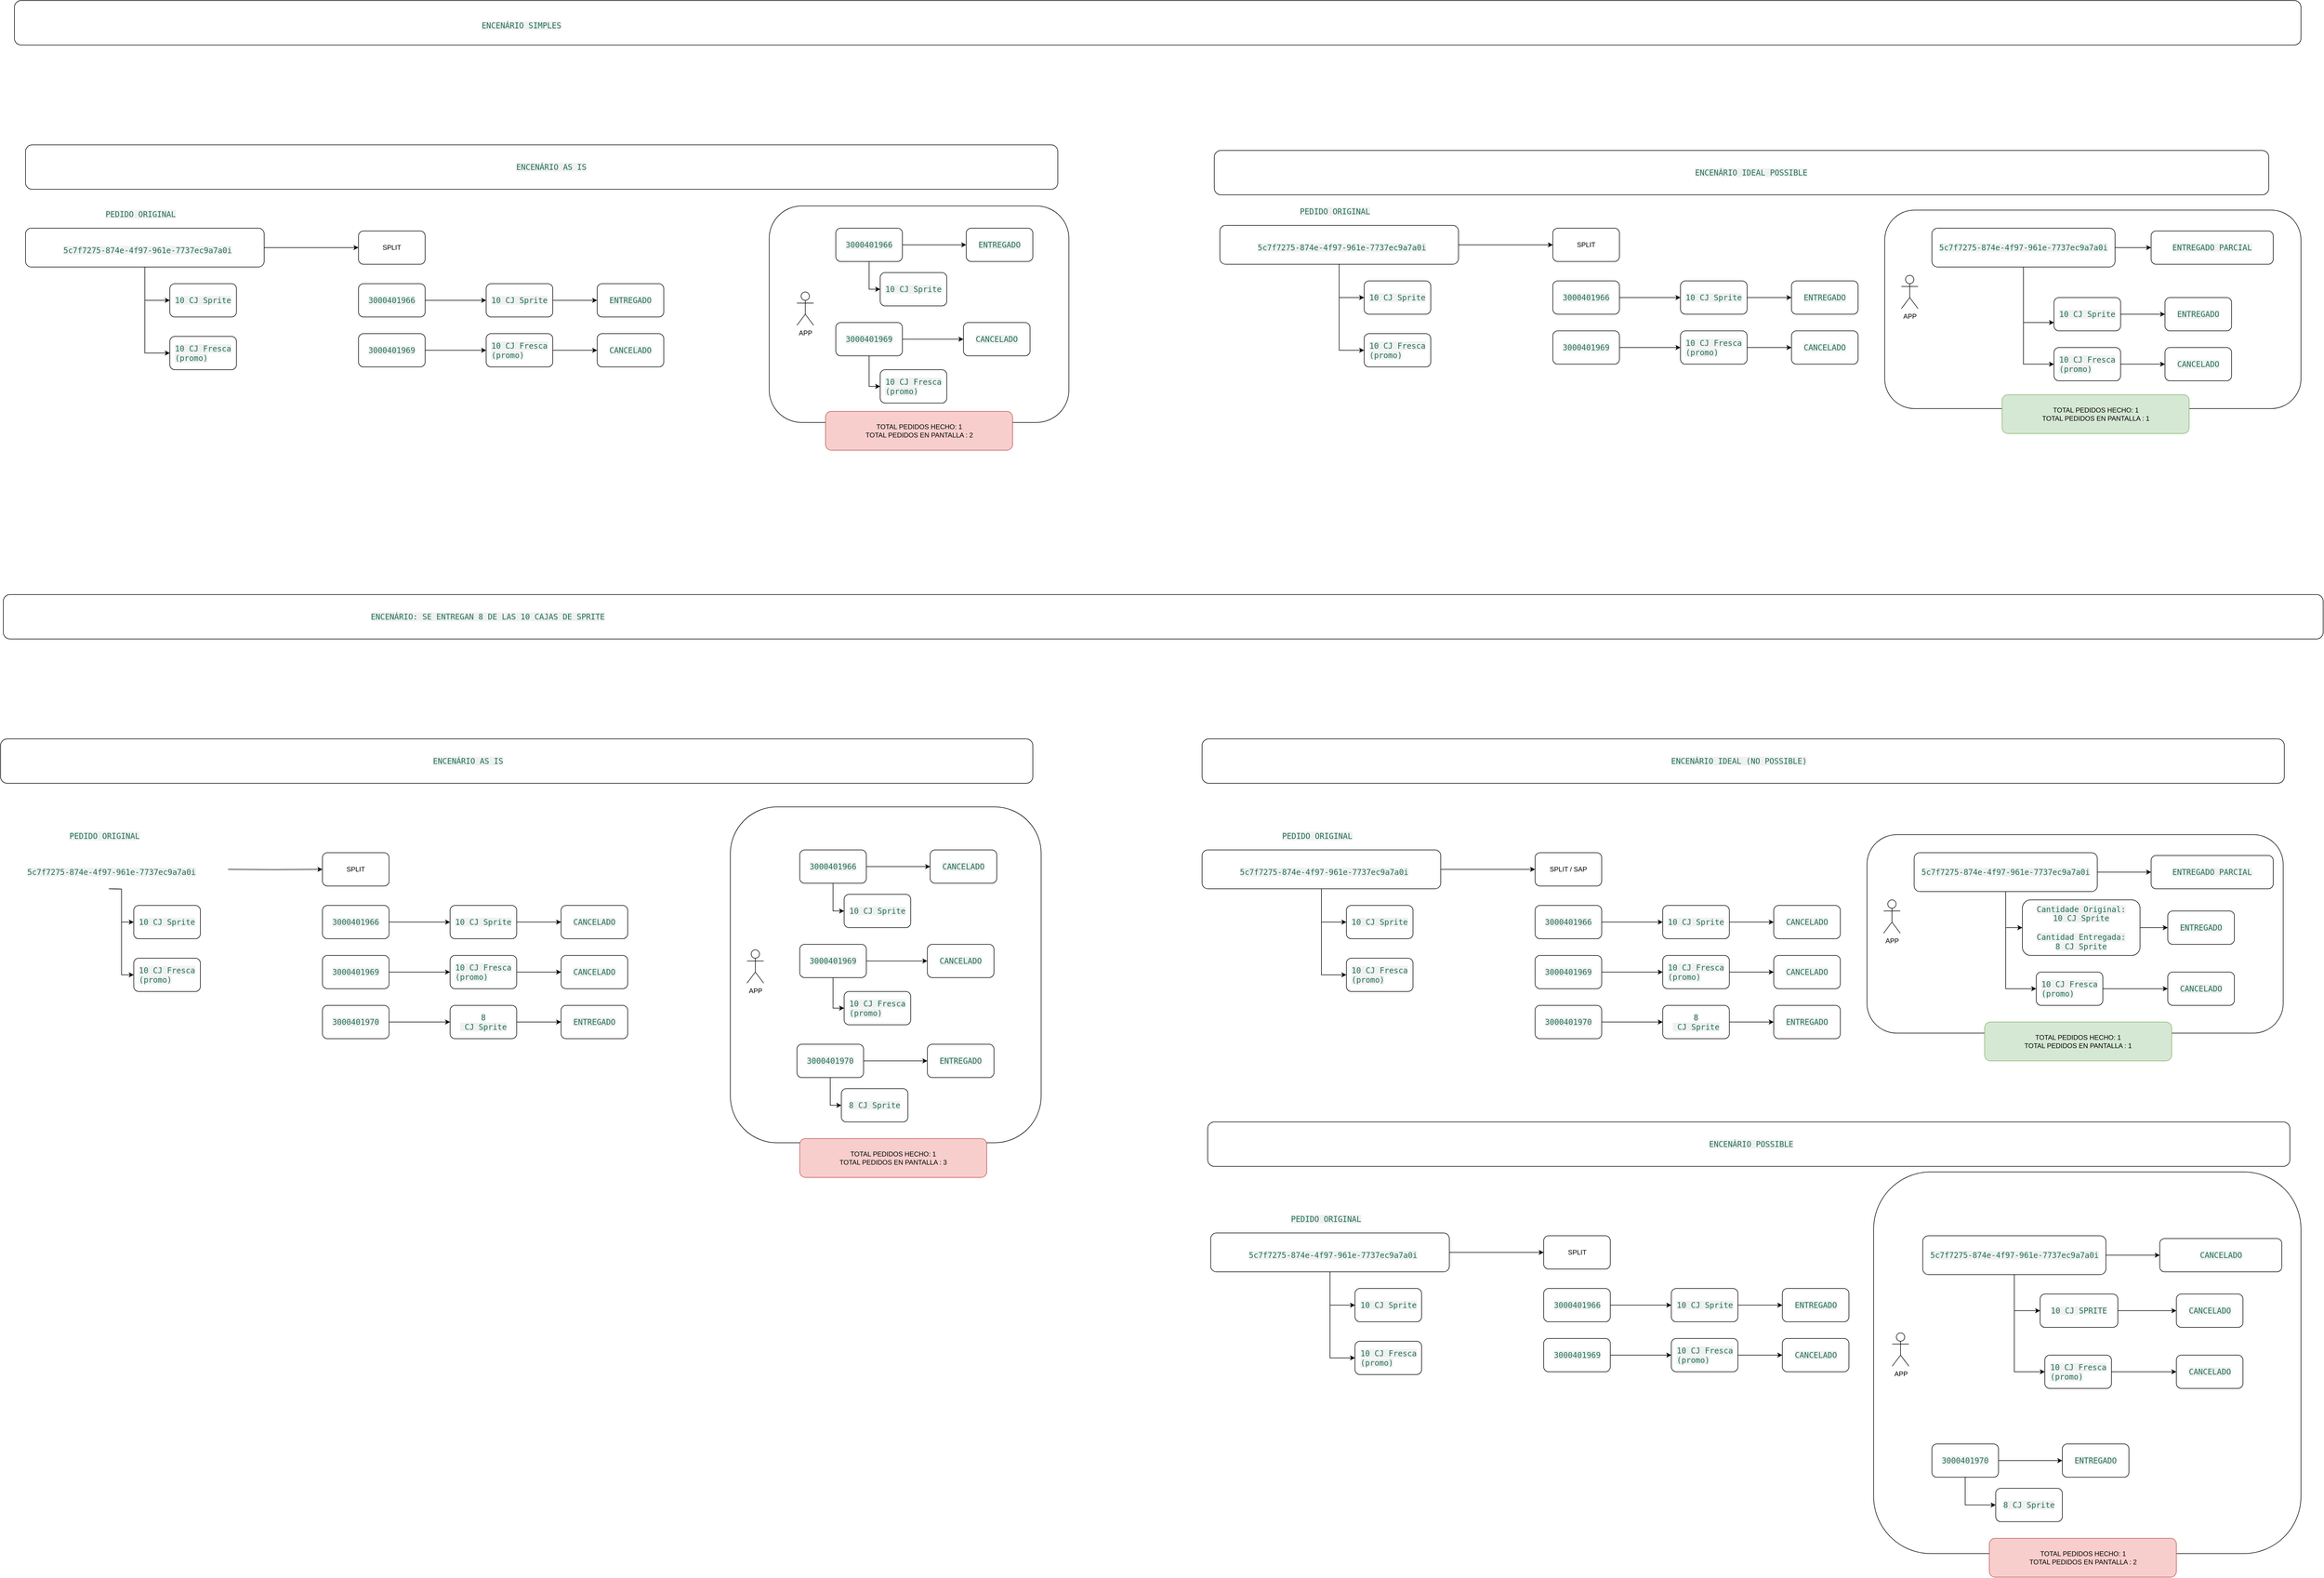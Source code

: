 <mxfile version="28.0.7">
  <diagram name="Página-1" id="dc4JQ7U9wpAmECb3Nxks">
    <mxGraphModel dx="6740" dy="4994" grid="1" gridSize="10" guides="1" tooltips="1" connect="1" arrows="1" fold="1" page="1" pageScale="1" pageWidth="827" pageHeight="1169" math="0" shadow="0">
      <root>
        <mxCell id="0" />
        <mxCell id="1" parent="0" />
        <mxCell id="Pt1CYxI9YCP_ZI2bPCuh-199" value="" style="rounded=1;whiteSpace=wrap;html=1;fillColor=none;" vertex="1" parent="1">
          <mxGeometry x="3705" y="1260" width="770" height="687.5" as="geometry" />
        </mxCell>
        <mxCell id="Pt1CYxI9YCP_ZI2bPCuh-198" value="APP" style="shape=umlActor;verticalLabelPosition=bottom;verticalAlign=top;html=1;outlineConnect=0;" vertex="1" parent="1">
          <mxGeometry x="3738.5" y="1550" width="30" height="60" as="geometry" />
        </mxCell>
        <mxCell id="Pt1CYxI9YCP_ZI2bPCuh-125" value="" style="rounded=1;whiteSpace=wrap;html=1;fillColor=none;" vertex="1" parent="1">
          <mxGeometry x="1645" y="602.5" width="560" height="605" as="geometry" />
        </mxCell>
        <mxCell id="Pt1CYxI9YCP_ZI2bPCuh-1" value="" style="rounded=1;whiteSpace=wrap;html=1;" vertex="1" parent="1">
          <mxGeometry x="375" y="-590" width="1860" height="80" as="geometry" />
        </mxCell>
        <mxCell id="Pt1CYxI9YCP_ZI2bPCuh-2" value="&lt;div style=&quot;text-align: start;&quot;&gt;&lt;font face=&quot;Atlassian Mono, ui-monospace, Menlo, Segoe UI Mono, Ubuntu Mono, monospace&quot; color=&quot;#216e4e&quot;&gt;&lt;span style=&quot;font-size: 14px; white-space: pre; background-color: rgba(5, 21, 36, 0.06);&quot;&gt;ENCENÁRIO AS IS&lt;/span&gt;&lt;/font&gt;&lt;/div&gt;" style="text;html=1;align=center;verticalAlign=middle;whiteSpace=wrap;rounded=0;" vertex="1" parent="1">
          <mxGeometry x="1185" y="-565" width="275" height="30" as="geometry" />
        </mxCell>
        <mxCell id="Pt1CYxI9YCP_ZI2bPCuh-9" style="edgeStyle=orthogonalEdgeStyle;rounded=0;orthogonalLoop=1;jettySize=auto;html=1;entryX=0;entryY=0.5;entryDx=0;entryDy=0;" edge="1" parent="1" source="Pt1CYxI9YCP_ZI2bPCuh-4" target="Pt1CYxI9YCP_ZI2bPCuh-7">
          <mxGeometry relative="1" as="geometry" />
        </mxCell>
        <mxCell id="Pt1CYxI9YCP_ZI2bPCuh-10" style="edgeStyle=orthogonalEdgeStyle;rounded=0;orthogonalLoop=1;jettySize=auto;html=1;entryX=0;entryY=0.5;entryDx=0;entryDy=0;" edge="1" parent="1" source="Pt1CYxI9YCP_ZI2bPCuh-4" target="Pt1CYxI9YCP_ZI2bPCuh-8">
          <mxGeometry relative="1" as="geometry" />
        </mxCell>
        <mxCell id="Pt1CYxI9YCP_ZI2bPCuh-12" value="" style="edgeStyle=orthogonalEdgeStyle;rounded=0;orthogonalLoop=1;jettySize=auto;html=1;" edge="1" parent="1" source="Pt1CYxI9YCP_ZI2bPCuh-4" target="Pt1CYxI9YCP_ZI2bPCuh-11">
          <mxGeometry relative="1" as="geometry" />
        </mxCell>
        <mxCell id="Pt1CYxI9YCP_ZI2bPCuh-4" value="" style="rounded=1;whiteSpace=wrap;html=1;" vertex="1" parent="1">
          <mxGeometry x="375" y="-440" width="430" height="70" as="geometry" />
        </mxCell>
        <mxCell id="Pt1CYxI9YCP_ZI2bPCuh-5" value="&lt;span style=&quot;color: rgb(33, 110, 78); font-family: &amp;quot;Atlassian Mono&amp;quot;, ui-monospace, Menlo, &amp;quot;Segoe UI Mono&amp;quot;, &amp;quot;Ubuntu Mono&amp;quot;, monospace; font-size: 14px; text-align: start; white-space: pre; background-color: rgba(5, 21, 36, 0.06);&quot;&gt;5c7f7275-874e-4f97-961e-7737ec9a7a0i&lt;/span&gt;" style="text;html=1;align=center;verticalAlign=middle;whiteSpace=wrap;rounded=0;" vertex="1" parent="1">
          <mxGeometry x="565" y="-415" width="60" height="30" as="geometry" />
        </mxCell>
        <mxCell id="Pt1CYxI9YCP_ZI2bPCuh-6" value="&lt;font face=&quot;Atlassian Mono, ui-monospace, Menlo, Segoe UI Mono, Ubuntu Mono, monospace&quot; color=&quot;#216e4e&quot;&gt;&lt;span style=&quot;font-size: 14px; white-space: pre; background-color: rgba(5, 21, 36, 0.06);&quot;&gt;PEDIDO ORIGINAL&lt;/span&gt;&lt;/font&gt;" style="text;html=1;align=center;verticalAlign=middle;whiteSpace=wrap;rounded=0;" vertex="1" parent="1">
          <mxGeometry x="445" y="-480" width="275" height="30" as="geometry" />
        </mxCell>
        <mxCell id="Pt1CYxI9YCP_ZI2bPCuh-7" value="&lt;span style=&quot;color: rgb(33, 110, 78); font-family: &amp;quot;Atlassian Mono&amp;quot;, ui-monospace, Menlo, &amp;quot;Segoe UI Mono&amp;quot;, &amp;quot;Ubuntu Mono&amp;quot;, monospace; font-size: 14px; text-align: start; white-space: pre; background-color: rgba(5, 21, 36, 0.06);&quot;&gt;10 CJ Sprite&lt;/span&gt;" style="rounded=1;whiteSpace=wrap;html=1;" vertex="1" parent="1">
          <mxGeometry x="635" y="-340" width="120" height="60" as="geometry" />
        </mxCell>
        <mxCell id="Pt1CYxI9YCP_ZI2bPCuh-8" value="&lt;span style=&quot;color: rgb(33, 110, 78); font-family: &amp;quot;Atlassian Mono&amp;quot;, ui-monospace, Menlo, &amp;quot;Segoe UI Mono&amp;quot;, &amp;quot;Ubuntu Mono&amp;quot;, monospace; font-size: 14px; text-align: start; white-space: pre; background-color: rgba(5, 21, 36, 0.06);&quot;&gt;10 CJ Fresca&lt;/span&gt;&lt;div style=&quot;text-align: start;&quot;&gt;&lt;font face=&quot;Atlassian Mono, ui-monospace, Menlo, Segoe UI Mono, Ubuntu Mono, monospace&quot; color=&quot;#216e4e&quot;&gt;&lt;span style=&quot;font-size: 14px; white-space: pre; background-color: rgba(5, 21, 36, 0.06);&quot;&gt;(promo)&lt;/span&gt;&lt;/font&gt;&lt;/div&gt;" style="rounded=1;whiteSpace=wrap;html=1;" vertex="1" parent="1">
          <mxGeometry x="635" y="-245" width="120" height="60" as="geometry" />
        </mxCell>
        <mxCell id="Pt1CYxI9YCP_ZI2bPCuh-11" value="SPLIT" style="whiteSpace=wrap;html=1;rounded=1;" vertex="1" parent="1">
          <mxGeometry x="975" y="-435" width="120" height="60" as="geometry" />
        </mxCell>
        <mxCell id="Pt1CYxI9YCP_ZI2bPCuh-29" value="" style="edgeStyle=orthogonalEdgeStyle;rounded=0;orthogonalLoop=1;jettySize=auto;html=1;" edge="1" parent="1" source="Pt1CYxI9YCP_ZI2bPCuh-13" target="Pt1CYxI9YCP_ZI2bPCuh-28">
          <mxGeometry relative="1" as="geometry" />
        </mxCell>
        <mxCell id="Pt1CYxI9YCP_ZI2bPCuh-13" value="&lt;span style=&quot;color: rgb(33, 110, 78); font-family: &amp;quot;Atlassian Mono&amp;quot;, ui-monospace, Menlo, &amp;quot;Segoe UI Mono&amp;quot;, &amp;quot;Ubuntu Mono&amp;quot;, monospace; font-size: 14px; text-align: start; white-space: pre; background-color: rgba(5, 21, 36, 0.06);&quot;&gt;10 CJ Sprite&lt;/span&gt;" style="rounded=1;whiteSpace=wrap;html=1;" vertex="1" parent="1">
          <mxGeometry x="1205" y="-340" width="120" height="60" as="geometry" />
        </mxCell>
        <mxCell id="Pt1CYxI9YCP_ZI2bPCuh-15" style="edgeStyle=orthogonalEdgeStyle;rounded=0;orthogonalLoop=1;jettySize=auto;html=1;entryX=0;entryY=0.5;entryDx=0;entryDy=0;" edge="1" parent="1" source="Pt1CYxI9YCP_ZI2bPCuh-14" target="Pt1CYxI9YCP_ZI2bPCuh-13">
          <mxGeometry relative="1" as="geometry" />
        </mxCell>
        <mxCell id="Pt1CYxI9YCP_ZI2bPCuh-14" value="&lt;span style=&quot;color: rgb(33, 110, 78); font-family: &amp;quot;Atlassian Mono&amp;quot;, ui-monospace, Menlo, &amp;quot;Segoe UI Mono&amp;quot;, &amp;quot;Ubuntu Mono&amp;quot;, monospace; font-size: 14px; text-align: start; white-space: pre; background-color: rgba(5, 21, 36, 0.06);&quot;&gt;3000401966&lt;/span&gt;" style="rounded=1;whiteSpace=wrap;html=1;" vertex="1" parent="1">
          <mxGeometry x="975" y="-340" width="120" height="60" as="geometry" />
        </mxCell>
        <mxCell id="Pt1CYxI9YCP_ZI2bPCuh-31" value="" style="edgeStyle=orthogonalEdgeStyle;rounded=0;orthogonalLoop=1;jettySize=auto;html=1;" edge="1" parent="1" source="Pt1CYxI9YCP_ZI2bPCuh-16" target="Pt1CYxI9YCP_ZI2bPCuh-30">
          <mxGeometry relative="1" as="geometry" />
        </mxCell>
        <mxCell id="Pt1CYxI9YCP_ZI2bPCuh-16" value="&lt;span style=&quot;color: rgb(33, 110, 78); font-family: &amp;quot;Atlassian Mono&amp;quot;, ui-monospace, Menlo, &amp;quot;Segoe UI Mono&amp;quot;, &amp;quot;Ubuntu Mono&amp;quot;, monospace; font-size: 14px; text-align: start; white-space: pre; background-color: rgba(5, 21, 36, 0.06);&quot;&gt;10 CJ Fresca&lt;/span&gt;&lt;div style=&quot;text-align: start;&quot;&gt;&lt;font face=&quot;Atlassian Mono, ui-monospace, Menlo, Segoe UI Mono, Ubuntu Mono, monospace&quot; color=&quot;#216e4e&quot;&gt;&lt;span style=&quot;font-size: 14px; white-space: pre; background-color: rgba(5, 21, 36, 0.06);&quot;&gt;(promo)&lt;/span&gt;&lt;/font&gt;&lt;/div&gt;" style="rounded=1;whiteSpace=wrap;html=1;" vertex="1" parent="1">
          <mxGeometry x="1205" y="-250" width="120" height="60" as="geometry" />
        </mxCell>
        <mxCell id="Pt1CYxI9YCP_ZI2bPCuh-18" style="edgeStyle=orthogonalEdgeStyle;rounded=0;orthogonalLoop=1;jettySize=auto;html=1;entryX=0;entryY=0.5;entryDx=0;entryDy=0;" edge="1" parent="1" source="Pt1CYxI9YCP_ZI2bPCuh-17" target="Pt1CYxI9YCP_ZI2bPCuh-16">
          <mxGeometry relative="1" as="geometry" />
        </mxCell>
        <mxCell id="Pt1CYxI9YCP_ZI2bPCuh-17" value="&lt;span style=&quot;color: rgb(33, 110, 78); font-family: &amp;quot;Atlassian Mono&amp;quot;, ui-monospace, Menlo, &amp;quot;Segoe UI Mono&amp;quot;, &amp;quot;Ubuntu Mono&amp;quot;, monospace; font-size: 14px; text-align: start; white-space: pre; background-color: rgba(5, 21, 36, 0.06);&quot;&gt;3000401969&lt;/span&gt;" style="rounded=1;whiteSpace=wrap;html=1;" vertex="1" parent="1">
          <mxGeometry x="975" y="-250" width="120" height="60" as="geometry" />
        </mxCell>
        <mxCell id="Pt1CYxI9YCP_ZI2bPCuh-19" value="APP" style="shape=umlActor;verticalLabelPosition=bottom;verticalAlign=top;html=1;outlineConnect=0;" vertex="1" parent="1">
          <mxGeometry x="1765" y="-325" width="30" height="60" as="geometry" />
        </mxCell>
        <mxCell id="Pt1CYxI9YCP_ZI2bPCuh-20" value="&lt;span style=&quot;color: rgb(33, 110, 78); font-family: &amp;quot;Atlassian Mono&amp;quot;, ui-monospace, Menlo, &amp;quot;Segoe UI Mono&amp;quot;, &amp;quot;Ubuntu Mono&amp;quot;, monospace; font-size: 14px; text-align: start; white-space: pre; background-color: rgba(5, 21, 36, 0.06);&quot;&gt;ENTREGADO&lt;/span&gt;" style="rounded=1;whiteSpace=wrap;html=1;" vertex="1" parent="1">
          <mxGeometry x="2070" y="-440" width="120" height="60" as="geometry" />
        </mxCell>
        <mxCell id="Pt1CYxI9YCP_ZI2bPCuh-21" style="edgeStyle=orthogonalEdgeStyle;rounded=0;orthogonalLoop=1;jettySize=auto;html=1;entryX=0;entryY=0.5;entryDx=0;entryDy=0;" edge="1" parent="1" source="Pt1CYxI9YCP_ZI2bPCuh-22" target="Pt1CYxI9YCP_ZI2bPCuh-20">
          <mxGeometry relative="1" as="geometry" />
        </mxCell>
        <mxCell id="Pt1CYxI9YCP_ZI2bPCuh-68" style="edgeStyle=orthogonalEdgeStyle;rounded=0;orthogonalLoop=1;jettySize=auto;html=1;entryX=0;entryY=0.5;entryDx=0;entryDy=0;" edge="1" parent="1" source="Pt1CYxI9YCP_ZI2bPCuh-22" target="Pt1CYxI9YCP_ZI2bPCuh-67">
          <mxGeometry relative="1" as="geometry" />
        </mxCell>
        <mxCell id="Pt1CYxI9YCP_ZI2bPCuh-22" value="&lt;span style=&quot;color: rgb(33, 110, 78); font-family: &amp;quot;Atlassian Mono&amp;quot;, ui-monospace, Menlo, &amp;quot;Segoe UI Mono&amp;quot;, &amp;quot;Ubuntu Mono&amp;quot;, monospace; font-size: 14px; text-align: start; white-space: pre; background-color: rgba(5, 21, 36, 0.06);&quot;&gt;3000401966&lt;/span&gt;" style="rounded=1;whiteSpace=wrap;html=1;" vertex="1" parent="1">
          <mxGeometry x="1835" y="-440" width="120" height="60" as="geometry" />
        </mxCell>
        <mxCell id="Pt1CYxI9YCP_ZI2bPCuh-23" value="&lt;div style=&quot;text-align: start;&quot;&gt;&lt;font face=&quot;Atlassian Mono, ui-monospace, Menlo, Segoe UI Mono, Ubuntu Mono, monospace&quot; color=&quot;#216e4e&quot;&gt;&lt;span style=&quot;font-size: 14px; white-space: pre; background-color: rgba(5, 21, 36, 0.06);&quot;&gt;CANCELADO&lt;/span&gt;&lt;/font&gt;&lt;/div&gt;" style="rounded=1;whiteSpace=wrap;html=1;" vertex="1" parent="1">
          <mxGeometry x="2065" y="-270" width="120" height="60" as="geometry" />
        </mxCell>
        <mxCell id="Pt1CYxI9YCP_ZI2bPCuh-24" style="edgeStyle=orthogonalEdgeStyle;rounded=0;orthogonalLoop=1;jettySize=auto;html=1;entryX=0;entryY=0.5;entryDx=0;entryDy=0;" edge="1" parent="1" source="Pt1CYxI9YCP_ZI2bPCuh-25" target="Pt1CYxI9YCP_ZI2bPCuh-23">
          <mxGeometry relative="1" as="geometry" />
        </mxCell>
        <mxCell id="Pt1CYxI9YCP_ZI2bPCuh-70" style="edgeStyle=orthogonalEdgeStyle;rounded=0;orthogonalLoop=1;jettySize=auto;html=1;entryX=0;entryY=0.5;entryDx=0;entryDy=0;" edge="1" parent="1" source="Pt1CYxI9YCP_ZI2bPCuh-25" target="Pt1CYxI9YCP_ZI2bPCuh-69">
          <mxGeometry relative="1" as="geometry" />
        </mxCell>
        <mxCell id="Pt1CYxI9YCP_ZI2bPCuh-25" value="&lt;span style=&quot;color: rgb(33, 110, 78); font-family: &amp;quot;Atlassian Mono&amp;quot;, ui-monospace, Menlo, &amp;quot;Segoe UI Mono&amp;quot;, &amp;quot;Ubuntu Mono&amp;quot;, monospace; font-size: 14px; text-align: start; white-space: pre; background-color: rgba(5, 21, 36, 0.06);&quot;&gt;3000401969&lt;/span&gt;" style="rounded=1;whiteSpace=wrap;html=1;" vertex="1" parent="1">
          <mxGeometry x="1835" y="-270" width="120" height="60" as="geometry" />
        </mxCell>
        <mxCell id="Pt1CYxI9YCP_ZI2bPCuh-26" value="" style="rounded=1;whiteSpace=wrap;html=1;" vertex="1" parent="1">
          <mxGeometry x="2517" y="-580" width="1900" height="80" as="geometry" />
        </mxCell>
        <mxCell id="Pt1CYxI9YCP_ZI2bPCuh-27" value="&lt;div style=&quot;text-align: start;&quot;&gt;&lt;font face=&quot;Atlassian Mono, ui-monospace, Menlo, Segoe UI Mono, Ubuntu Mono, monospace&quot; color=&quot;#216e4e&quot;&gt;&lt;span style=&quot;font-size: 14px; white-space: pre; background-color: rgba(5, 21, 36, 0.06);&quot;&gt;ENCENÁRIO IDEAL POSSIBLE&lt;/span&gt;&lt;/font&gt;&lt;/div&gt;" style="text;html=1;align=center;verticalAlign=middle;whiteSpace=wrap;rounded=0;" vertex="1" parent="1">
          <mxGeometry x="3347" y="-555" width="275" height="30" as="geometry" />
        </mxCell>
        <mxCell id="Pt1CYxI9YCP_ZI2bPCuh-28" value="&lt;span style=&quot;color: rgb(33, 110, 78); font-family: &amp;quot;Atlassian Mono&amp;quot;, ui-monospace, Menlo, &amp;quot;Segoe UI Mono&amp;quot;, &amp;quot;Ubuntu Mono&amp;quot;, monospace; font-size: 14px; text-align: start; white-space: pre; background-color: rgba(5, 21, 36, 0.06);&quot;&gt;ENTREGADO&lt;/span&gt;" style="rounded=1;whiteSpace=wrap;html=1;" vertex="1" parent="1">
          <mxGeometry x="1405" y="-340" width="120" height="60" as="geometry" />
        </mxCell>
        <mxCell id="Pt1CYxI9YCP_ZI2bPCuh-30" value="&lt;div style=&quot;text-align: start;&quot;&gt;&lt;font face=&quot;Atlassian Mono, ui-monospace, Menlo, Segoe UI Mono, Ubuntu Mono, monospace&quot; color=&quot;#216e4e&quot;&gt;&lt;span style=&quot;font-size: 14px; white-space: pre; background-color: rgba(5, 21, 36, 0.06);&quot;&gt;CANCELADO&lt;/span&gt;&lt;/font&gt;&lt;/div&gt;" style="rounded=1;whiteSpace=wrap;html=1;" vertex="1" parent="1">
          <mxGeometry x="1405" y="-250" width="120" height="60" as="geometry" />
        </mxCell>
        <mxCell id="Pt1CYxI9YCP_ZI2bPCuh-36" value="" style="rounded=1;whiteSpace=wrap;html=1;fillColor=none;" vertex="1" parent="1">
          <mxGeometry x="1715" y="-480" width="540" height="390" as="geometry" />
        </mxCell>
        <mxCell id="Pt1CYxI9YCP_ZI2bPCuh-40" style="edgeStyle=orthogonalEdgeStyle;rounded=0;orthogonalLoop=1;jettySize=auto;html=1;entryX=0;entryY=0.5;entryDx=0;entryDy=0;" edge="1" parent="1" source="Pt1CYxI9YCP_ZI2bPCuh-43" target="Pt1CYxI9YCP_ZI2bPCuh-46">
          <mxGeometry relative="1" as="geometry" />
        </mxCell>
        <mxCell id="Pt1CYxI9YCP_ZI2bPCuh-41" style="edgeStyle=orthogonalEdgeStyle;rounded=0;orthogonalLoop=1;jettySize=auto;html=1;entryX=0;entryY=0.5;entryDx=0;entryDy=0;" edge="1" parent="1" source="Pt1CYxI9YCP_ZI2bPCuh-43" target="Pt1CYxI9YCP_ZI2bPCuh-47">
          <mxGeometry relative="1" as="geometry" />
        </mxCell>
        <mxCell id="Pt1CYxI9YCP_ZI2bPCuh-42" value="" style="edgeStyle=orthogonalEdgeStyle;rounded=0;orthogonalLoop=1;jettySize=auto;html=1;" edge="1" parent="1" source="Pt1CYxI9YCP_ZI2bPCuh-43" target="Pt1CYxI9YCP_ZI2bPCuh-48">
          <mxGeometry relative="1" as="geometry" />
        </mxCell>
        <mxCell id="Pt1CYxI9YCP_ZI2bPCuh-43" value="" style="rounded=1;whiteSpace=wrap;html=1;" vertex="1" parent="1">
          <mxGeometry x="2527" y="-445" width="430" height="70" as="geometry" />
        </mxCell>
        <mxCell id="Pt1CYxI9YCP_ZI2bPCuh-44" value="&lt;span style=&quot;color: rgb(33, 110, 78); font-family: &amp;quot;Atlassian Mono&amp;quot;, ui-monospace, Menlo, &amp;quot;Segoe UI Mono&amp;quot;, &amp;quot;Ubuntu Mono&amp;quot;, monospace; font-size: 14px; text-align: start; white-space: pre; background-color: rgba(5, 21, 36, 0.06);&quot;&gt;5c7f7275-874e-4f97-961e-7737ec9a7a0i&lt;/span&gt;" style="text;html=1;align=center;verticalAlign=middle;whiteSpace=wrap;rounded=0;" vertex="1" parent="1">
          <mxGeometry x="2717" y="-420" width="60" height="30" as="geometry" />
        </mxCell>
        <mxCell id="Pt1CYxI9YCP_ZI2bPCuh-45" value="&lt;font face=&quot;Atlassian Mono, ui-monospace, Menlo, Segoe UI Mono, Ubuntu Mono, monospace&quot; color=&quot;#216e4e&quot;&gt;&lt;span style=&quot;font-size: 14px; white-space: pre; background-color: rgba(5, 21, 36, 0.06);&quot;&gt;PEDIDO ORIGINAL&lt;/span&gt;&lt;/font&gt;" style="text;html=1;align=center;verticalAlign=middle;whiteSpace=wrap;rounded=0;" vertex="1" parent="1">
          <mxGeometry x="2597" y="-485" width="275" height="30" as="geometry" />
        </mxCell>
        <mxCell id="Pt1CYxI9YCP_ZI2bPCuh-46" value="&lt;span style=&quot;color: rgb(33, 110, 78); font-family: &amp;quot;Atlassian Mono&amp;quot;, ui-monospace, Menlo, &amp;quot;Segoe UI Mono&amp;quot;, &amp;quot;Ubuntu Mono&amp;quot;, monospace; font-size: 14px; text-align: start; white-space: pre; background-color: rgba(5, 21, 36, 0.06);&quot;&gt;10 CJ Sprite&lt;/span&gt;" style="rounded=1;whiteSpace=wrap;html=1;" vertex="1" parent="1">
          <mxGeometry x="2787" y="-345" width="120" height="60" as="geometry" />
        </mxCell>
        <mxCell id="Pt1CYxI9YCP_ZI2bPCuh-47" value="&lt;span style=&quot;color: rgb(33, 110, 78); font-family: &amp;quot;Atlassian Mono&amp;quot;, ui-monospace, Menlo, &amp;quot;Segoe UI Mono&amp;quot;, &amp;quot;Ubuntu Mono&amp;quot;, monospace; font-size: 14px; text-align: start; white-space: pre; background-color: rgba(5, 21, 36, 0.06);&quot;&gt;10 CJ Fresca&lt;/span&gt;&lt;div style=&quot;text-align: start;&quot;&gt;&lt;font face=&quot;Atlassian Mono, ui-monospace, Menlo, Segoe UI Mono, Ubuntu Mono, monospace&quot; color=&quot;#216e4e&quot;&gt;&lt;span style=&quot;font-size: 14px; white-space: pre; background-color: rgba(5, 21, 36, 0.06);&quot;&gt;(promo)&lt;/span&gt;&lt;/font&gt;&lt;/div&gt;" style="rounded=1;whiteSpace=wrap;html=1;" vertex="1" parent="1">
          <mxGeometry x="2787" y="-250" width="120" height="60" as="geometry" />
        </mxCell>
        <mxCell id="Pt1CYxI9YCP_ZI2bPCuh-48" value="SPLIT" style="whiteSpace=wrap;html=1;rounded=1;" vertex="1" parent="1">
          <mxGeometry x="3127" y="-440" width="120" height="60" as="geometry" />
        </mxCell>
        <mxCell id="Pt1CYxI9YCP_ZI2bPCuh-49" value="" style="edgeStyle=orthogonalEdgeStyle;rounded=0;orthogonalLoop=1;jettySize=auto;html=1;" edge="1" parent="1" source="Pt1CYxI9YCP_ZI2bPCuh-50" target="Pt1CYxI9YCP_ZI2bPCuh-57">
          <mxGeometry relative="1" as="geometry" />
        </mxCell>
        <mxCell id="Pt1CYxI9YCP_ZI2bPCuh-50" value="&lt;span style=&quot;color: rgb(33, 110, 78); font-family: &amp;quot;Atlassian Mono&amp;quot;, ui-monospace, Menlo, &amp;quot;Segoe UI Mono&amp;quot;, &amp;quot;Ubuntu Mono&amp;quot;, monospace; font-size: 14px; text-align: start; white-space: pre; background-color: rgba(5, 21, 36, 0.06);&quot;&gt;10 CJ Sprite&lt;/span&gt;" style="rounded=1;whiteSpace=wrap;html=1;" vertex="1" parent="1">
          <mxGeometry x="3357" y="-345" width="120" height="60" as="geometry" />
        </mxCell>
        <mxCell id="Pt1CYxI9YCP_ZI2bPCuh-51" style="edgeStyle=orthogonalEdgeStyle;rounded=0;orthogonalLoop=1;jettySize=auto;html=1;entryX=0;entryY=0.5;entryDx=0;entryDy=0;" edge="1" parent="1" source="Pt1CYxI9YCP_ZI2bPCuh-52" target="Pt1CYxI9YCP_ZI2bPCuh-50">
          <mxGeometry relative="1" as="geometry" />
        </mxCell>
        <mxCell id="Pt1CYxI9YCP_ZI2bPCuh-52" value="&lt;span style=&quot;color: rgb(33, 110, 78); font-family: &amp;quot;Atlassian Mono&amp;quot;, ui-monospace, Menlo, &amp;quot;Segoe UI Mono&amp;quot;, &amp;quot;Ubuntu Mono&amp;quot;, monospace; font-size: 14px; text-align: start; white-space: pre; background-color: rgba(5, 21, 36, 0.06);&quot;&gt;3000401966&lt;/span&gt;" style="rounded=1;whiteSpace=wrap;html=1;" vertex="1" parent="1">
          <mxGeometry x="3127" y="-345" width="120" height="60" as="geometry" />
        </mxCell>
        <mxCell id="Pt1CYxI9YCP_ZI2bPCuh-53" value="" style="edgeStyle=orthogonalEdgeStyle;rounded=0;orthogonalLoop=1;jettySize=auto;html=1;" edge="1" parent="1" source="Pt1CYxI9YCP_ZI2bPCuh-54" target="Pt1CYxI9YCP_ZI2bPCuh-58">
          <mxGeometry relative="1" as="geometry" />
        </mxCell>
        <mxCell id="Pt1CYxI9YCP_ZI2bPCuh-54" value="&lt;span style=&quot;color: rgb(33, 110, 78); font-family: &amp;quot;Atlassian Mono&amp;quot;, ui-monospace, Menlo, &amp;quot;Segoe UI Mono&amp;quot;, &amp;quot;Ubuntu Mono&amp;quot;, monospace; font-size: 14px; text-align: start; white-space: pre; background-color: rgba(5, 21, 36, 0.06);&quot;&gt;10 CJ Fresca&lt;/span&gt;&lt;div style=&quot;text-align: start;&quot;&gt;&lt;font face=&quot;Atlassian Mono, ui-monospace, Menlo, Segoe UI Mono, Ubuntu Mono, monospace&quot; color=&quot;#216e4e&quot;&gt;&lt;span style=&quot;font-size: 14px; white-space: pre; background-color: rgba(5, 21, 36, 0.06);&quot;&gt;(promo)&lt;/span&gt;&lt;/font&gt;&lt;/div&gt;" style="rounded=1;whiteSpace=wrap;html=1;" vertex="1" parent="1">
          <mxGeometry x="3357" y="-255" width="120" height="60" as="geometry" />
        </mxCell>
        <mxCell id="Pt1CYxI9YCP_ZI2bPCuh-55" style="edgeStyle=orthogonalEdgeStyle;rounded=0;orthogonalLoop=1;jettySize=auto;html=1;entryX=0;entryY=0.5;entryDx=0;entryDy=0;" edge="1" parent="1" source="Pt1CYxI9YCP_ZI2bPCuh-56" target="Pt1CYxI9YCP_ZI2bPCuh-54">
          <mxGeometry relative="1" as="geometry" />
        </mxCell>
        <mxCell id="Pt1CYxI9YCP_ZI2bPCuh-56" value="&lt;span style=&quot;color: rgb(33, 110, 78); font-family: &amp;quot;Atlassian Mono&amp;quot;, ui-monospace, Menlo, &amp;quot;Segoe UI Mono&amp;quot;, &amp;quot;Ubuntu Mono&amp;quot;, monospace; font-size: 14px; text-align: start; white-space: pre; background-color: rgba(5, 21, 36, 0.06);&quot;&gt;3000401969&lt;/span&gt;" style="rounded=1;whiteSpace=wrap;html=1;" vertex="1" parent="1">
          <mxGeometry x="3127" y="-255" width="120" height="60" as="geometry" />
        </mxCell>
        <mxCell id="Pt1CYxI9YCP_ZI2bPCuh-57" value="&lt;span style=&quot;color: rgb(33, 110, 78); font-family: &amp;quot;Atlassian Mono&amp;quot;, ui-monospace, Menlo, &amp;quot;Segoe UI Mono&amp;quot;, &amp;quot;Ubuntu Mono&amp;quot;, monospace; font-size: 14px; text-align: start; white-space: pre; background-color: rgba(5, 21, 36, 0.06);&quot;&gt;ENTREGADO&lt;/span&gt;" style="rounded=1;whiteSpace=wrap;html=1;" vertex="1" parent="1">
          <mxGeometry x="3557" y="-345" width="120" height="60" as="geometry" />
        </mxCell>
        <mxCell id="Pt1CYxI9YCP_ZI2bPCuh-58" value="&lt;div style=&quot;text-align: start;&quot;&gt;&lt;font face=&quot;Atlassian Mono, ui-monospace, Menlo, Segoe UI Mono, Ubuntu Mono, monospace&quot; color=&quot;#216e4e&quot;&gt;&lt;span style=&quot;font-size: 14px; white-space: pre; background-color: rgba(5, 21, 36, 0.06);&quot;&gt;CANCELADO&lt;/span&gt;&lt;/font&gt;&lt;/div&gt;" style="rounded=1;whiteSpace=wrap;html=1;" vertex="1" parent="1">
          <mxGeometry x="3557" y="-255" width="120" height="60" as="geometry" />
        </mxCell>
        <mxCell id="Pt1CYxI9YCP_ZI2bPCuh-59" value="APP" style="shape=umlActor;verticalLabelPosition=bottom;verticalAlign=top;html=1;outlineConnect=0;" vertex="1" parent="1">
          <mxGeometry x="3755" y="-355" width="30" height="60" as="geometry" />
        </mxCell>
        <mxCell id="Pt1CYxI9YCP_ZI2bPCuh-66" value="" style="rounded=1;whiteSpace=wrap;html=1;fillColor=none;" vertex="1" parent="1">
          <mxGeometry x="3725" y="-472.5" width="750" height="357.5" as="geometry" />
        </mxCell>
        <mxCell id="Pt1CYxI9YCP_ZI2bPCuh-67" value="&lt;span style=&quot;color: rgb(33, 110, 78); font-family: &amp;quot;Atlassian Mono&amp;quot;, ui-monospace, Menlo, &amp;quot;Segoe UI Mono&amp;quot;, &amp;quot;Ubuntu Mono&amp;quot;, monospace; font-size: 14px; text-align: start; white-space: pre; background-color: rgba(5, 21, 36, 0.06);&quot;&gt;10 CJ Sprite&lt;/span&gt;" style="rounded=1;whiteSpace=wrap;html=1;" vertex="1" parent="1">
          <mxGeometry x="1915" y="-360" width="120" height="60" as="geometry" />
        </mxCell>
        <mxCell id="Pt1CYxI9YCP_ZI2bPCuh-69" value="&lt;span style=&quot;color: rgb(33, 110, 78); font-family: &amp;quot;Atlassian Mono&amp;quot;, ui-monospace, Menlo, &amp;quot;Segoe UI Mono&amp;quot;, &amp;quot;Ubuntu Mono&amp;quot;, monospace; font-size: 14px; text-align: start; white-space: pre; background-color: rgba(5, 21, 36, 0.06);&quot;&gt;10 CJ Fresca&lt;/span&gt;&lt;div style=&quot;text-align: start;&quot;&gt;&lt;font face=&quot;Atlassian Mono, ui-monospace, Menlo, Segoe UI Mono, Ubuntu Mono, monospace&quot; color=&quot;#216e4e&quot;&gt;&lt;span style=&quot;font-size: 14px; white-space: pre; background-color: rgba(5, 21, 36, 0.06);&quot;&gt;(promo)&lt;/span&gt;&lt;/font&gt;&lt;/div&gt;" style="rounded=1;whiteSpace=wrap;html=1;" vertex="1" parent="1">
          <mxGeometry x="1915" y="-185" width="120" height="60" as="geometry" />
        </mxCell>
        <mxCell id="Pt1CYxI9YCP_ZI2bPCuh-81" style="edgeStyle=orthogonalEdgeStyle;rounded=0;orthogonalLoop=1;jettySize=auto;html=1;" edge="1" parent="1" source="Pt1CYxI9YCP_ZI2bPCuh-75" target="Pt1CYxI9YCP_ZI2bPCuh-80">
          <mxGeometry relative="1" as="geometry" />
        </mxCell>
        <mxCell id="Pt1CYxI9YCP_ZI2bPCuh-87" style="edgeStyle=orthogonalEdgeStyle;rounded=0;orthogonalLoop=1;jettySize=auto;html=1;entryX=0;entryY=0.75;entryDx=0;entryDy=0;" edge="1" parent="1" source="Pt1CYxI9YCP_ZI2bPCuh-75" target="Pt1CYxI9YCP_ZI2bPCuh-82">
          <mxGeometry relative="1" as="geometry" />
        </mxCell>
        <mxCell id="Pt1CYxI9YCP_ZI2bPCuh-88" style="edgeStyle=orthogonalEdgeStyle;rounded=0;orthogonalLoop=1;jettySize=auto;html=1;entryX=0;entryY=0.5;entryDx=0;entryDy=0;" edge="1" parent="1" source="Pt1CYxI9YCP_ZI2bPCuh-75" target="Pt1CYxI9YCP_ZI2bPCuh-83">
          <mxGeometry relative="1" as="geometry" />
        </mxCell>
        <mxCell id="Pt1CYxI9YCP_ZI2bPCuh-75" value="" style="rounded=1;whiteSpace=wrap;html=1;" vertex="1" parent="1">
          <mxGeometry x="3810" y="-440" width="330" height="70" as="geometry" />
        </mxCell>
        <mxCell id="Pt1CYxI9YCP_ZI2bPCuh-76" value="&lt;span style=&quot;color: rgb(33, 110, 78); font-family: &amp;quot;Atlassian Mono&amp;quot;, ui-monospace, Menlo, &amp;quot;Segoe UI Mono&amp;quot;, &amp;quot;Ubuntu Mono&amp;quot;, monospace; font-size: 14px; text-align: start; white-space: pre; background-color: rgba(5, 21, 36, 0.06);&quot;&gt;5c7f7275-874e-4f97-961e-7737ec9a7a0i&lt;/span&gt;" style="text;html=1;align=center;verticalAlign=middle;whiteSpace=wrap;rounded=0;" vertex="1" parent="1">
          <mxGeometry x="3945" y="-420" width="60" height="30" as="geometry" />
        </mxCell>
        <mxCell id="Pt1CYxI9YCP_ZI2bPCuh-80" value="&lt;span style=&quot;color: rgb(33, 110, 78); font-family: &amp;quot;Atlassian Mono&amp;quot;, ui-monospace, Menlo, &amp;quot;Segoe UI Mono&amp;quot;, &amp;quot;Ubuntu Mono&amp;quot;, monospace; font-size: 14px; text-align: start; white-space: pre; background-color: rgba(5, 21, 36, 0.06);&quot;&gt;ENTREGADO PARCIAL&lt;/span&gt;" style="rounded=1;whiteSpace=wrap;html=1;" vertex="1" parent="1">
          <mxGeometry x="4205" y="-435" width="220" height="60" as="geometry" />
        </mxCell>
        <mxCell id="Pt1CYxI9YCP_ZI2bPCuh-89" style="edgeStyle=orthogonalEdgeStyle;rounded=0;orthogonalLoop=1;jettySize=auto;html=1;exitX=1;exitY=0.5;exitDx=0;exitDy=0;entryX=0;entryY=0.5;entryDx=0;entryDy=0;" edge="1" parent="1" source="Pt1CYxI9YCP_ZI2bPCuh-82" target="Pt1CYxI9YCP_ZI2bPCuh-84">
          <mxGeometry relative="1" as="geometry" />
        </mxCell>
        <mxCell id="Pt1CYxI9YCP_ZI2bPCuh-82" value="&lt;span style=&quot;color: rgb(33, 110, 78); font-family: &amp;quot;Atlassian Mono&amp;quot;, ui-monospace, Menlo, &amp;quot;Segoe UI Mono&amp;quot;, &amp;quot;Ubuntu Mono&amp;quot;, monospace; font-size: 14px; text-align: start; white-space: pre; background-color: rgba(5, 21, 36, 0.06);&quot;&gt;10 CJ Sprite&lt;/span&gt;" style="rounded=1;whiteSpace=wrap;html=1;" vertex="1" parent="1">
          <mxGeometry x="4030" y="-315" width="120" height="60" as="geometry" />
        </mxCell>
        <mxCell id="Pt1CYxI9YCP_ZI2bPCuh-90" style="edgeStyle=orthogonalEdgeStyle;rounded=0;orthogonalLoop=1;jettySize=auto;html=1;entryX=0;entryY=0.5;entryDx=0;entryDy=0;" edge="1" parent="1" source="Pt1CYxI9YCP_ZI2bPCuh-83" target="Pt1CYxI9YCP_ZI2bPCuh-85">
          <mxGeometry relative="1" as="geometry" />
        </mxCell>
        <mxCell id="Pt1CYxI9YCP_ZI2bPCuh-83" value="&lt;span style=&quot;color: rgb(33, 110, 78); font-family: &amp;quot;Atlassian Mono&amp;quot;, ui-monospace, Menlo, &amp;quot;Segoe UI Mono&amp;quot;, &amp;quot;Ubuntu Mono&amp;quot;, monospace; font-size: 14px; text-align: start; white-space: pre; background-color: rgba(5, 21, 36, 0.06);&quot;&gt;10 CJ Fresca&lt;/span&gt;&lt;div style=&quot;text-align: start;&quot;&gt;&lt;font face=&quot;Atlassian Mono, ui-monospace, Menlo, Segoe UI Mono, Ubuntu Mono, monospace&quot; color=&quot;#216e4e&quot;&gt;&lt;span style=&quot;font-size: 14px; white-space: pre; background-color: rgba(5, 21, 36, 0.06);&quot;&gt;(promo)&lt;/span&gt;&lt;/font&gt;&lt;/div&gt;" style="rounded=1;whiteSpace=wrap;html=1;" vertex="1" parent="1">
          <mxGeometry x="4030" y="-225" width="120" height="60" as="geometry" />
        </mxCell>
        <mxCell id="Pt1CYxI9YCP_ZI2bPCuh-84" value="&lt;span style=&quot;color: rgb(33, 110, 78); font-family: &amp;quot;Atlassian Mono&amp;quot;, ui-monospace, Menlo, &amp;quot;Segoe UI Mono&amp;quot;, &amp;quot;Ubuntu Mono&amp;quot;, monospace; font-size: 14px; text-align: start; white-space: pre; background-color: rgba(5, 21, 36, 0.06);&quot;&gt;ENTREGADO&lt;/span&gt;" style="rounded=1;whiteSpace=wrap;html=1;" vertex="1" parent="1">
          <mxGeometry x="4230" y="-315" width="120" height="60" as="geometry" />
        </mxCell>
        <mxCell id="Pt1CYxI9YCP_ZI2bPCuh-85" value="&lt;div style=&quot;text-align: start;&quot;&gt;&lt;font face=&quot;Atlassian Mono, ui-monospace, Menlo, Segoe UI Mono, Ubuntu Mono, monospace&quot; color=&quot;#216e4e&quot;&gt;&lt;span style=&quot;font-size: 14px; white-space: pre; background-color: rgba(5, 21, 36, 0.06);&quot;&gt;CANCELADO&lt;/span&gt;&lt;/font&gt;&lt;/div&gt;" style="rounded=1;whiteSpace=wrap;html=1;" vertex="1" parent="1">
          <mxGeometry x="4230" y="-225" width="120" height="60" as="geometry" />
        </mxCell>
        <mxCell id="Pt1CYxI9YCP_ZI2bPCuh-91" value="" style="rounded=1;whiteSpace=wrap;html=1;" vertex="1" parent="1">
          <mxGeometry x="335" y="220" width="4180" height="80" as="geometry" />
        </mxCell>
        <mxCell id="Pt1CYxI9YCP_ZI2bPCuh-92" value="&lt;div style=&quot;text-align: start;&quot;&gt;&lt;font face=&quot;Atlassian Mono, ui-monospace, Menlo, Segoe UI Mono, Ubuntu Mono, monospace&quot; color=&quot;#216e4e&quot;&gt;&lt;span style=&quot;font-size: 14px; white-space: pre; background-color: rgba(5, 21, 36, 0.06);&quot;&gt;ENCENÁRIO: SE ENTREGAN 8 DE LAS 10 CAJAS DE SPRITE&lt;/span&gt;&lt;/font&gt;&lt;/div&gt;" style="text;html=1;align=center;verticalAlign=middle;whiteSpace=wrap;rounded=0;" vertex="1" parent="1">
          <mxGeometry x="935" y="245" width="546" height="30" as="geometry" />
        </mxCell>
        <mxCell id="Pt1CYxI9YCP_ZI2bPCuh-93" value="" style="rounded=1;whiteSpace=wrap;html=1;" vertex="1" parent="1">
          <mxGeometry x="355" y="-850" width="4120" height="80" as="geometry" />
        </mxCell>
        <mxCell id="Pt1CYxI9YCP_ZI2bPCuh-94" value="&lt;span style=&quot;color: rgb(33, 110, 78); font-family: &amp;quot;Atlassian Mono&amp;quot;, ui-monospace, Menlo, &amp;quot;Segoe UI Mono&amp;quot;, &amp;quot;Ubuntu Mono&amp;quot;, monospace; font-size: 14px; font-style: normal; font-variant-ligatures: normal; font-variant-caps: normal; font-weight: 400; letter-spacing: normal; orphans: 2; text-align: start; text-indent: 0px; text-transform: none; widows: 2; word-spacing: 0px; -webkit-text-stroke-width: 0px; white-space: pre; background-color: rgba(5, 21, 36, 0.06); text-decoration-thickness: initial; text-decoration-style: initial; text-decoration-color: initial; float: none; display: inline !important;&quot;&gt;ENCENÁRIO SIMPLES&lt;/span&gt;" style="text;whiteSpace=wrap;html=1;" vertex="1" parent="1">
          <mxGeometry x="1195" y="-820" width="160" height="40" as="geometry" />
        </mxCell>
        <mxCell id="Pt1CYxI9YCP_ZI2bPCuh-95" value="" style="rounded=1;whiteSpace=wrap;html=1;" vertex="1" parent="1">
          <mxGeometry x="330" y="480" width="1860" height="80" as="geometry" />
        </mxCell>
        <mxCell id="Pt1CYxI9YCP_ZI2bPCuh-96" value="&lt;div style=&quot;text-align: start;&quot;&gt;&lt;font face=&quot;Atlassian Mono, ui-monospace, Menlo, Segoe UI Mono, Ubuntu Mono, monospace&quot; color=&quot;#216e4e&quot;&gt;&lt;span style=&quot;font-size: 14px; white-space: pre; background-color: rgba(5, 21, 36, 0.06);&quot;&gt;ENCENÁRIO AS IS&lt;/span&gt;&lt;/font&gt;&lt;/div&gt;" style="text;html=1;align=center;verticalAlign=middle;whiteSpace=wrap;rounded=0;" vertex="1" parent="1">
          <mxGeometry x="1035" y="505" width="275" height="30" as="geometry" />
        </mxCell>
        <mxCell id="Pt1CYxI9YCP_ZI2bPCuh-97" style="edgeStyle=orthogonalEdgeStyle;rounded=0;orthogonalLoop=1;jettySize=auto;html=1;entryX=0;entryY=0.5;entryDx=0;entryDy=0;" edge="1" parent="1" target="Pt1CYxI9YCP_ZI2bPCuh-103">
          <mxGeometry relative="1" as="geometry">
            <mxPoint x="525" y="750.0" as="sourcePoint" />
          </mxGeometry>
        </mxCell>
        <mxCell id="Pt1CYxI9YCP_ZI2bPCuh-98" style="edgeStyle=orthogonalEdgeStyle;rounded=0;orthogonalLoop=1;jettySize=auto;html=1;entryX=0;entryY=0.5;entryDx=0;entryDy=0;" edge="1" parent="1" target="Pt1CYxI9YCP_ZI2bPCuh-104">
          <mxGeometry relative="1" as="geometry">
            <mxPoint x="525" y="750.0" as="sourcePoint" />
          </mxGeometry>
        </mxCell>
        <mxCell id="Pt1CYxI9YCP_ZI2bPCuh-99" value="" style="edgeStyle=orthogonalEdgeStyle;rounded=0;orthogonalLoop=1;jettySize=auto;html=1;" edge="1" parent="1" target="Pt1CYxI9YCP_ZI2bPCuh-105">
          <mxGeometry relative="1" as="geometry">
            <mxPoint x="740" y="715.0" as="sourcePoint" />
          </mxGeometry>
        </mxCell>
        <mxCell id="Pt1CYxI9YCP_ZI2bPCuh-101" value="&lt;span style=&quot;color: rgb(33, 110, 78); font-family: &amp;quot;Atlassian Mono&amp;quot;, ui-monospace, Menlo, &amp;quot;Segoe UI Mono&amp;quot;, &amp;quot;Ubuntu Mono&amp;quot;, monospace; font-size: 14px; text-align: start; white-space: pre; background-color: rgba(5, 21, 36, 0.06);&quot;&gt;5c7f7275-874e-4f97-961e-7737ec9a7a0i&lt;/span&gt;" style="text;html=1;align=center;verticalAlign=middle;whiteSpace=wrap;rounded=0;" vertex="1" parent="1">
          <mxGeometry x="500" y="705" width="60" height="30" as="geometry" />
        </mxCell>
        <mxCell id="Pt1CYxI9YCP_ZI2bPCuh-102" value="&lt;font face=&quot;Atlassian Mono, ui-monospace, Menlo, Segoe UI Mono, Ubuntu Mono, monospace&quot; color=&quot;#216e4e&quot;&gt;&lt;span style=&quot;font-size: 14px; white-space: pre; background-color: rgba(5, 21, 36, 0.06);&quot;&gt;PEDIDO ORIGINAL&lt;/span&gt;&lt;/font&gt;" style="text;html=1;align=center;verticalAlign=middle;whiteSpace=wrap;rounded=0;" vertex="1" parent="1">
          <mxGeometry x="380" y="640" width="275" height="30" as="geometry" />
        </mxCell>
        <mxCell id="Pt1CYxI9YCP_ZI2bPCuh-103" value="&lt;span style=&quot;color: rgb(33, 110, 78); font-family: &amp;quot;Atlassian Mono&amp;quot;, ui-monospace, Menlo, &amp;quot;Segoe UI Mono&amp;quot;, &amp;quot;Ubuntu Mono&amp;quot;, monospace; font-size: 14px; text-align: start; white-space: pre; background-color: rgba(5, 21, 36, 0.06);&quot;&gt;10 CJ Sprite&lt;/span&gt;" style="rounded=1;whiteSpace=wrap;html=1;" vertex="1" parent="1">
          <mxGeometry x="570" y="780" width="120" height="60" as="geometry" />
        </mxCell>
        <mxCell id="Pt1CYxI9YCP_ZI2bPCuh-104" value="&lt;span style=&quot;color: rgb(33, 110, 78); font-family: &amp;quot;Atlassian Mono&amp;quot;, ui-monospace, Menlo, &amp;quot;Segoe UI Mono&amp;quot;, &amp;quot;Ubuntu Mono&amp;quot;, monospace; font-size: 14px; text-align: start; white-space: pre; background-color: rgba(5, 21, 36, 0.06);&quot;&gt;10 CJ Fresca&lt;/span&gt;&lt;div style=&quot;text-align: start;&quot;&gt;&lt;font face=&quot;Atlassian Mono, ui-monospace, Menlo, Segoe UI Mono, Ubuntu Mono, monospace&quot; color=&quot;#216e4e&quot;&gt;&lt;span style=&quot;font-size: 14px; white-space: pre; background-color: rgba(5, 21, 36, 0.06);&quot;&gt;(promo)&lt;/span&gt;&lt;/font&gt;&lt;/div&gt;" style="rounded=1;whiteSpace=wrap;html=1;" vertex="1" parent="1">
          <mxGeometry x="570" y="875" width="120" height="60" as="geometry" />
        </mxCell>
        <mxCell id="Pt1CYxI9YCP_ZI2bPCuh-105" value="SPLIT" style="whiteSpace=wrap;html=1;rounded=1;" vertex="1" parent="1">
          <mxGeometry x="910" y="685" width="120" height="60" as="geometry" />
        </mxCell>
        <mxCell id="Pt1CYxI9YCP_ZI2bPCuh-106" value="" style="edgeStyle=orthogonalEdgeStyle;rounded=0;orthogonalLoop=1;jettySize=auto;html=1;" edge="1" parent="1" source="Pt1CYxI9YCP_ZI2bPCuh-107" target="Pt1CYxI9YCP_ZI2bPCuh-123">
          <mxGeometry relative="1" as="geometry" />
        </mxCell>
        <mxCell id="Pt1CYxI9YCP_ZI2bPCuh-107" value="&lt;span style=&quot;color: rgb(33, 110, 78); font-family: &amp;quot;Atlassian Mono&amp;quot;, ui-monospace, Menlo, &amp;quot;Segoe UI Mono&amp;quot;, &amp;quot;Ubuntu Mono&amp;quot;, monospace; font-size: 14px; text-align: start; white-space: pre; background-color: rgba(5, 21, 36, 0.06);&quot;&gt;10 CJ Sprite&lt;/span&gt;" style="rounded=1;whiteSpace=wrap;html=1;" vertex="1" parent="1">
          <mxGeometry x="1140" y="780" width="120" height="60" as="geometry" />
        </mxCell>
        <mxCell id="Pt1CYxI9YCP_ZI2bPCuh-108" style="edgeStyle=orthogonalEdgeStyle;rounded=0;orthogonalLoop=1;jettySize=auto;html=1;entryX=0;entryY=0.5;entryDx=0;entryDy=0;" edge="1" parent="1" source="Pt1CYxI9YCP_ZI2bPCuh-109" target="Pt1CYxI9YCP_ZI2bPCuh-107">
          <mxGeometry relative="1" as="geometry" />
        </mxCell>
        <mxCell id="Pt1CYxI9YCP_ZI2bPCuh-109" value="&lt;span style=&quot;color: rgb(33, 110, 78); font-family: &amp;quot;Atlassian Mono&amp;quot;, ui-monospace, Menlo, &amp;quot;Segoe UI Mono&amp;quot;, &amp;quot;Ubuntu Mono&amp;quot;, monospace; font-size: 14px; text-align: start; white-space: pre; background-color: rgba(5, 21, 36, 0.06);&quot;&gt;3000401966&lt;/span&gt;" style="rounded=1;whiteSpace=wrap;html=1;" vertex="1" parent="1">
          <mxGeometry x="910" y="780" width="120" height="60" as="geometry" />
        </mxCell>
        <mxCell id="Pt1CYxI9YCP_ZI2bPCuh-110" value="" style="edgeStyle=orthogonalEdgeStyle;rounded=0;orthogonalLoop=1;jettySize=auto;html=1;" edge="1" parent="1" source="Pt1CYxI9YCP_ZI2bPCuh-111" target="Pt1CYxI9YCP_ZI2bPCuh-124">
          <mxGeometry relative="1" as="geometry" />
        </mxCell>
        <mxCell id="Pt1CYxI9YCP_ZI2bPCuh-111" value="&lt;span style=&quot;color: rgb(33, 110, 78); font-family: &amp;quot;Atlassian Mono&amp;quot;, ui-monospace, Menlo, &amp;quot;Segoe UI Mono&amp;quot;, &amp;quot;Ubuntu Mono&amp;quot;, monospace; font-size: 14px; text-align: start; white-space: pre; background-color: rgba(5, 21, 36, 0.06);&quot;&gt;10 CJ Fresca&lt;/span&gt;&lt;div style=&quot;text-align: start;&quot;&gt;&lt;font face=&quot;Atlassian Mono, ui-monospace, Menlo, Segoe UI Mono, Ubuntu Mono, monospace&quot; color=&quot;#216e4e&quot;&gt;&lt;span style=&quot;font-size: 14px; white-space: pre; background-color: rgba(5, 21, 36, 0.06);&quot;&gt;(promo)&lt;/span&gt;&lt;/font&gt;&lt;/div&gt;" style="rounded=1;whiteSpace=wrap;html=1;" vertex="1" parent="1">
          <mxGeometry x="1140" y="870" width="120" height="60" as="geometry" />
        </mxCell>
        <mxCell id="Pt1CYxI9YCP_ZI2bPCuh-112" style="edgeStyle=orthogonalEdgeStyle;rounded=0;orthogonalLoop=1;jettySize=auto;html=1;entryX=0;entryY=0.5;entryDx=0;entryDy=0;" edge="1" parent="1" source="Pt1CYxI9YCP_ZI2bPCuh-113" target="Pt1CYxI9YCP_ZI2bPCuh-111">
          <mxGeometry relative="1" as="geometry" />
        </mxCell>
        <mxCell id="Pt1CYxI9YCP_ZI2bPCuh-113" value="&lt;span style=&quot;color: rgb(33, 110, 78); font-family: &amp;quot;Atlassian Mono&amp;quot;, ui-monospace, Menlo, &amp;quot;Segoe UI Mono&amp;quot;, &amp;quot;Ubuntu Mono&amp;quot;, monospace; font-size: 14px; text-align: start; white-space: pre; background-color: rgba(5, 21, 36, 0.06);&quot;&gt;3000401969&lt;/span&gt;" style="rounded=1;whiteSpace=wrap;html=1;" vertex="1" parent="1">
          <mxGeometry x="910" y="870" width="120" height="60" as="geometry" />
        </mxCell>
        <mxCell id="Pt1CYxI9YCP_ZI2bPCuh-114" value="APP" style="shape=umlActor;verticalLabelPosition=bottom;verticalAlign=top;html=1;outlineConnect=0;" vertex="1" parent="1">
          <mxGeometry x="1675" y="860" width="30" height="60" as="geometry" />
        </mxCell>
        <mxCell id="Pt1CYxI9YCP_ZI2bPCuh-115" value="&lt;span style=&quot;color: rgb(33, 110, 78); font-family: &amp;quot;Atlassian Mono&amp;quot;, ui-monospace, Menlo, &amp;quot;Segoe UI Mono&amp;quot;, &amp;quot;Ubuntu Mono&amp;quot;, monospace; font-size: 14px; text-align: start; white-space: pre; background-color: rgba(5, 21, 36, 0.06);&quot;&gt;CANCELADO&lt;/span&gt;" style="rounded=1;whiteSpace=wrap;html=1;" vertex="1" parent="1">
          <mxGeometry x="2005" y="680" width="120" height="60" as="geometry" />
        </mxCell>
        <mxCell id="Pt1CYxI9YCP_ZI2bPCuh-116" style="edgeStyle=orthogonalEdgeStyle;rounded=0;orthogonalLoop=1;jettySize=auto;html=1;entryX=0;entryY=0.5;entryDx=0;entryDy=0;" edge="1" parent="1" source="Pt1CYxI9YCP_ZI2bPCuh-118" target="Pt1CYxI9YCP_ZI2bPCuh-115">
          <mxGeometry relative="1" as="geometry" />
        </mxCell>
        <mxCell id="Pt1CYxI9YCP_ZI2bPCuh-117" style="edgeStyle=orthogonalEdgeStyle;rounded=0;orthogonalLoop=1;jettySize=auto;html=1;entryX=0;entryY=0.5;entryDx=0;entryDy=0;" edge="1" parent="1" source="Pt1CYxI9YCP_ZI2bPCuh-118" target="Pt1CYxI9YCP_ZI2bPCuh-126">
          <mxGeometry relative="1" as="geometry" />
        </mxCell>
        <mxCell id="Pt1CYxI9YCP_ZI2bPCuh-118" value="&lt;span style=&quot;color: rgb(33, 110, 78); font-family: &amp;quot;Atlassian Mono&amp;quot;, ui-monospace, Menlo, &amp;quot;Segoe UI Mono&amp;quot;, &amp;quot;Ubuntu Mono&amp;quot;, monospace; font-size: 14px; text-align: start; white-space: pre; background-color: rgba(5, 21, 36, 0.06);&quot;&gt;3000401966&lt;/span&gt;" style="rounded=1;whiteSpace=wrap;html=1;" vertex="1" parent="1">
          <mxGeometry x="1770" y="680" width="120" height="60" as="geometry" />
        </mxCell>
        <mxCell id="Pt1CYxI9YCP_ZI2bPCuh-119" value="&lt;div style=&quot;text-align: start;&quot;&gt;&lt;font face=&quot;Atlassian Mono, ui-monospace, Menlo, Segoe UI Mono, Ubuntu Mono, monospace&quot; color=&quot;#216e4e&quot;&gt;&lt;span style=&quot;font-size: 14px; white-space: pre; background-color: rgba(5, 21, 36, 0.06);&quot;&gt;CANCELADO&lt;/span&gt;&lt;/font&gt;&lt;/div&gt;" style="rounded=1;whiteSpace=wrap;html=1;" vertex="1" parent="1">
          <mxGeometry x="2000" y="850" width="120" height="60" as="geometry" />
        </mxCell>
        <mxCell id="Pt1CYxI9YCP_ZI2bPCuh-120" style="edgeStyle=orthogonalEdgeStyle;rounded=0;orthogonalLoop=1;jettySize=auto;html=1;entryX=0;entryY=0.5;entryDx=0;entryDy=0;" edge="1" parent="1" source="Pt1CYxI9YCP_ZI2bPCuh-122" target="Pt1CYxI9YCP_ZI2bPCuh-119">
          <mxGeometry relative="1" as="geometry" />
        </mxCell>
        <mxCell id="Pt1CYxI9YCP_ZI2bPCuh-121" style="edgeStyle=orthogonalEdgeStyle;rounded=0;orthogonalLoop=1;jettySize=auto;html=1;entryX=0;entryY=0.5;entryDx=0;entryDy=0;" edge="1" parent="1" source="Pt1CYxI9YCP_ZI2bPCuh-122" target="Pt1CYxI9YCP_ZI2bPCuh-127">
          <mxGeometry relative="1" as="geometry" />
        </mxCell>
        <mxCell id="Pt1CYxI9YCP_ZI2bPCuh-122" value="&lt;span style=&quot;color: rgb(33, 110, 78); font-family: &amp;quot;Atlassian Mono&amp;quot;, ui-monospace, Menlo, &amp;quot;Segoe UI Mono&amp;quot;, &amp;quot;Ubuntu Mono&amp;quot;, monospace; font-size: 14px; text-align: start; white-space: pre; background-color: rgba(5, 21, 36, 0.06);&quot;&gt;3000401969&lt;/span&gt;" style="rounded=1;whiteSpace=wrap;html=1;" vertex="1" parent="1">
          <mxGeometry x="1770" y="850" width="120" height="60" as="geometry" />
        </mxCell>
        <mxCell id="Pt1CYxI9YCP_ZI2bPCuh-123" value="&lt;div style=&quot;text-align: start;&quot;&gt;&lt;font face=&quot;Atlassian Mono, ui-monospace, Menlo, Segoe UI Mono, Ubuntu Mono, monospace&quot; color=&quot;#216e4e&quot;&gt;&lt;span style=&quot;font-size: 14px; white-space: pre; background-color: rgba(5, 21, 36, 0.06);&quot;&gt;CANCELADO&lt;/span&gt;&lt;/font&gt;&lt;/div&gt;" style="rounded=1;whiteSpace=wrap;html=1;" vertex="1" parent="1">
          <mxGeometry x="1340" y="780" width="120" height="60" as="geometry" />
        </mxCell>
        <mxCell id="Pt1CYxI9YCP_ZI2bPCuh-124" value="&lt;div style=&quot;text-align: start;&quot;&gt;&lt;font face=&quot;Atlassian Mono, ui-monospace, Menlo, Segoe UI Mono, Ubuntu Mono, monospace&quot; color=&quot;#216e4e&quot;&gt;&lt;span style=&quot;font-size: 14px; white-space: pre; background-color: rgba(5, 21, 36, 0.06);&quot;&gt;CANCELADO&lt;/span&gt;&lt;/font&gt;&lt;/div&gt;" style="rounded=1;whiteSpace=wrap;html=1;" vertex="1" parent="1">
          <mxGeometry x="1340" y="870" width="120" height="60" as="geometry" />
        </mxCell>
        <mxCell id="Pt1CYxI9YCP_ZI2bPCuh-126" value="&lt;span style=&quot;color: rgb(33, 110, 78); font-family: &amp;quot;Atlassian Mono&amp;quot;, ui-monospace, Menlo, &amp;quot;Segoe UI Mono&amp;quot;, &amp;quot;Ubuntu Mono&amp;quot;, monospace; font-size: 14px; text-align: start; white-space: pre; background-color: rgba(5, 21, 36, 0.06);&quot;&gt;10 CJ Sprite&lt;/span&gt;" style="rounded=1;whiteSpace=wrap;html=1;" vertex="1" parent="1">
          <mxGeometry x="1850" y="760" width="120" height="60" as="geometry" />
        </mxCell>
        <mxCell id="Pt1CYxI9YCP_ZI2bPCuh-127" value="&lt;span style=&quot;color: rgb(33, 110, 78); font-family: &amp;quot;Atlassian Mono&amp;quot;, ui-monospace, Menlo, &amp;quot;Segoe UI Mono&amp;quot;, &amp;quot;Ubuntu Mono&amp;quot;, monospace; font-size: 14px; text-align: start; white-space: pre; background-color: rgba(5, 21, 36, 0.06);&quot;&gt;10 CJ Fresca&lt;/span&gt;&lt;div style=&quot;text-align: start;&quot;&gt;&lt;font face=&quot;Atlassian Mono, ui-monospace, Menlo, Segoe UI Mono, Ubuntu Mono, monospace&quot; color=&quot;#216e4e&quot;&gt;&lt;span style=&quot;font-size: 14px; white-space: pre; background-color: rgba(5, 21, 36, 0.06);&quot;&gt;(promo)&lt;/span&gt;&lt;/font&gt;&lt;/div&gt;" style="rounded=1;whiteSpace=wrap;html=1;" vertex="1" parent="1">
          <mxGeometry x="1850" y="935" width="120" height="60" as="geometry" />
        </mxCell>
        <mxCell id="Pt1CYxI9YCP_ZI2bPCuh-133" style="edgeStyle=orthogonalEdgeStyle;rounded=0;orthogonalLoop=1;jettySize=auto;html=1;" edge="1" parent="1" source="Pt1CYxI9YCP_ZI2bPCuh-129" target="Pt1CYxI9YCP_ZI2bPCuh-131">
          <mxGeometry relative="1" as="geometry" />
        </mxCell>
        <mxCell id="Pt1CYxI9YCP_ZI2bPCuh-129" value="&lt;span style=&quot;color: rgb(33, 110, 78); font-family: &amp;quot;Atlassian Mono&amp;quot;, ui-monospace, Menlo, &amp;quot;Segoe UI Mono&amp;quot;, &amp;quot;Ubuntu Mono&amp;quot;, monospace; font-size: 14px; text-align: start; white-space: pre; background-color: rgba(5, 21, 36, 0.06);&quot;&gt;8&lt;/span&gt;&lt;div&gt;&lt;span style=&quot;color: rgb(33, 110, 78); font-family: &amp;quot;Atlassian Mono&amp;quot;, ui-monospace, Menlo, &amp;quot;Segoe UI Mono&amp;quot;, &amp;quot;Ubuntu Mono&amp;quot;, monospace; font-size: 14px; text-align: start; white-space: pre; background-color: rgba(5, 21, 36, 0.06);&quot;&gt; CJ Sprite&lt;/span&gt;&lt;/div&gt;" style="rounded=1;whiteSpace=wrap;html=1;" vertex="1" parent="1">
          <mxGeometry x="1140" y="960" width="120" height="60" as="geometry" />
        </mxCell>
        <mxCell id="Pt1CYxI9YCP_ZI2bPCuh-132" style="edgeStyle=orthogonalEdgeStyle;rounded=0;orthogonalLoop=1;jettySize=auto;html=1;" edge="1" parent="1" source="Pt1CYxI9YCP_ZI2bPCuh-130" target="Pt1CYxI9YCP_ZI2bPCuh-129">
          <mxGeometry relative="1" as="geometry" />
        </mxCell>
        <mxCell id="Pt1CYxI9YCP_ZI2bPCuh-130" value="&lt;span style=&quot;color: rgb(33, 110, 78); font-family: &amp;quot;Atlassian Mono&amp;quot;, ui-monospace, Menlo, &amp;quot;Segoe UI Mono&amp;quot;, &amp;quot;Ubuntu Mono&amp;quot;, monospace; font-size: 14px; text-align: start; white-space: pre; background-color: rgba(5, 21, 36, 0.06);&quot;&gt;3000401970&lt;/span&gt;" style="rounded=1;whiteSpace=wrap;html=1;" vertex="1" parent="1">
          <mxGeometry x="910" y="960" width="120" height="60" as="geometry" />
        </mxCell>
        <mxCell id="Pt1CYxI9YCP_ZI2bPCuh-131" value="&lt;div style=&quot;text-align: start;&quot;&gt;&lt;font face=&quot;Atlassian Mono, ui-monospace, Menlo, Segoe UI Mono, Ubuntu Mono, monospace&quot; color=&quot;#216e4e&quot;&gt;&lt;span style=&quot;font-size: 14px; white-space: pre; background-color: rgba(5, 21, 36, 0.06);&quot;&gt;ENTREGADO&lt;/span&gt;&lt;/font&gt;&lt;/div&gt;" style="rounded=1;whiteSpace=wrap;html=1;" vertex="1" parent="1">
          <mxGeometry x="1340" y="960" width="120" height="60" as="geometry" />
        </mxCell>
        <mxCell id="Pt1CYxI9YCP_ZI2bPCuh-137" value="&lt;span style=&quot;color: rgb(33, 110, 78); font-family: &amp;quot;Atlassian Mono&amp;quot;, ui-monospace, Menlo, &amp;quot;Segoe UI Mono&amp;quot;, &amp;quot;Ubuntu Mono&amp;quot;, monospace; font-size: 14px; text-align: start; white-space: pre; background-color: rgba(5, 21, 36, 0.06);&quot;&gt;ENTREGADO&lt;/span&gt;" style="rounded=1;whiteSpace=wrap;html=1;" vertex="1" parent="1">
          <mxGeometry x="2000" y="1030" width="120" height="60" as="geometry" />
        </mxCell>
        <mxCell id="Pt1CYxI9YCP_ZI2bPCuh-138" style="edgeStyle=orthogonalEdgeStyle;rounded=0;orthogonalLoop=1;jettySize=auto;html=1;entryX=0;entryY=0.5;entryDx=0;entryDy=0;" edge="1" parent="1" source="Pt1CYxI9YCP_ZI2bPCuh-140" target="Pt1CYxI9YCP_ZI2bPCuh-137">
          <mxGeometry relative="1" as="geometry" />
        </mxCell>
        <mxCell id="Pt1CYxI9YCP_ZI2bPCuh-139" style="edgeStyle=orthogonalEdgeStyle;rounded=0;orthogonalLoop=1;jettySize=auto;html=1;entryX=0;entryY=0.5;entryDx=0;entryDy=0;" edge="1" parent="1" source="Pt1CYxI9YCP_ZI2bPCuh-140" target="Pt1CYxI9YCP_ZI2bPCuh-141">
          <mxGeometry relative="1" as="geometry" />
        </mxCell>
        <mxCell id="Pt1CYxI9YCP_ZI2bPCuh-140" value="&lt;span style=&quot;color: rgb(33, 110, 78); font-family: &amp;quot;Atlassian Mono&amp;quot;, ui-monospace, Menlo, &amp;quot;Segoe UI Mono&amp;quot;, &amp;quot;Ubuntu Mono&amp;quot;, monospace; font-size: 14px; text-align: start; white-space: pre; background-color: rgba(5, 21, 36, 0.06);&quot;&gt;3000401970&lt;/span&gt;" style="rounded=1;whiteSpace=wrap;html=1;" vertex="1" parent="1">
          <mxGeometry x="1765" y="1030" width="120" height="60" as="geometry" />
        </mxCell>
        <mxCell id="Pt1CYxI9YCP_ZI2bPCuh-141" value="&lt;span style=&quot;color: rgb(33, 110, 78); font-family: &amp;quot;Atlassian Mono&amp;quot;, ui-monospace, Menlo, &amp;quot;Segoe UI Mono&amp;quot;, &amp;quot;Ubuntu Mono&amp;quot;, monospace; font-size: 14px; text-align: start; white-space: pre; background-color: rgba(5, 21, 36, 0.06);&quot;&gt;8 CJ Sprite&lt;/span&gt;" style="rounded=1;whiteSpace=wrap;html=1;" vertex="1" parent="1">
          <mxGeometry x="1845" y="1110" width="120" height="60" as="geometry" />
        </mxCell>
        <mxCell id="Pt1CYxI9YCP_ZI2bPCuh-142" value="" style="rounded=1;whiteSpace=wrap;html=1;" vertex="1" parent="1">
          <mxGeometry x="2495" y="480" width="1950" height="80" as="geometry" />
        </mxCell>
        <mxCell id="Pt1CYxI9YCP_ZI2bPCuh-143" value="&lt;div style=&quot;text-align: start;&quot;&gt;&lt;font face=&quot;Atlassian Mono, ui-monospace, Menlo, Segoe UI Mono, Ubuntu Mono, monospace&quot; color=&quot;#216e4e&quot;&gt;&lt;span style=&quot;font-size: 14px; white-space: pre; background-color: rgba(5, 21, 36, 0.06);&quot;&gt;ENCENÁRIO IDEAL (NO POSSIBLE)&lt;/span&gt;&lt;/font&gt;&lt;/div&gt;" style="text;html=1;align=center;verticalAlign=middle;whiteSpace=wrap;rounded=0;" vertex="1" parent="1">
          <mxGeometry x="3325" y="505" width="275" height="30" as="geometry" />
        </mxCell>
        <mxCell id="Pt1CYxI9YCP_ZI2bPCuh-144" style="edgeStyle=orthogonalEdgeStyle;rounded=0;orthogonalLoop=1;jettySize=auto;html=1;entryX=0;entryY=0.5;entryDx=0;entryDy=0;" edge="1" parent="1" source="Pt1CYxI9YCP_ZI2bPCuh-147" target="Pt1CYxI9YCP_ZI2bPCuh-150">
          <mxGeometry relative="1" as="geometry" />
        </mxCell>
        <mxCell id="Pt1CYxI9YCP_ZI2bPCuh-145" style="edgeStyle=orthogonalEdgeStyle;rounded=0;orthogonalLoop=1;jettySize=auto;html=1;entryX=0;entryY=0.5;entryDx=0;entryDy=0;" edge="1" parent="1" source="Pt1CYxI9YCP_ZI2bPCuh-147" target="Pt1CYxI9YCP_ZI2bPCuh-151">
          <mxGeometry relative="1" as="geometry" />
        </mxCell>
        <mxCell id="Pt1CYxI9YCP_ZI2bPCuh-146" value="" style="edgeStyle=orthogonalEdgeStyle;rounded=0;orthogonalLoop=1;jettySize=auto;html=1;" edge="1" parent="1" source="Pt1CYxI9YCP_ZI2bPCuh-147" target="Pt1CYxI9YCP_ZI2bPCuh-152">
          <mxGeometry relative="1" as="geometry" />
        </mxCell>
        <mxCell id="Pt1CYxI9YCP_ZI2bPCuh-147" value="" style="rounded=1;whiteSpace=wrap;html=1;" vertex="1" parent="1">
          <mxGeometry x="2495" y="680" width="430" height="70" as="geometry" />
        </mxCell>
        <mxCell id="Pt1CYxI9YCP_ZI2bPCuh-148" value="&lt;span style=&quot;color: rgb(33, 110, 78); font-family: &amp;quot;Atlassian Mono&amp;quot;, ui-monospace, Menlo, &amp;quot;Segoe UI Mono&amp;quot;, &amp;quot;Ubuntu Mono&amp;quot;, monospace; font-size: 14px; text-align: start; white-space: pre; background-color: rgba(5, 21, 36, 0.06);&quot;&gt;5c7f7275-874e-4f97-961e-7737ec9a7a0i&lt;/span&gt;" style="text;html=1;align=center;verticalAlign=middle;whiteSpace=wrap;rounded=0;" vertex="1" parent="1">
          <mxGeometry x="2685" y="705" width="60" height="30" as="geometry" />
        </mxCell>
        <mxCell id="Pt1CYxI9YCP_ZI2bPCuh-149" value="&lt;font face=&quot;Atlassian Mono, ui-monospace, Menlo, Segoe UI Mono, Ubuntu Mono, monospace&quot; color=&quot;#216e4e&quot;&gt;&lt;span style=&quot;font-size: 14px; white-space: pre; background-color: rgba(5, 21, 36, 0.06);&quot;&gt;PEDIDO ORIGINAL&lt;/span&gt;&lt;/font&gt;" style="text;html=1;align=center;verticalAlign=middle;whiteSpace=wrap;rounded=0;" vertex="1" parent="1">
          <mxGeometry x="2565" y="640" width="275" height="30" as="geometry" />
        </mxCell>
        <mxCell id="Pt1CYxI9YCP_ZI2bPCuh-150" value="&lt;span style=&quot;color: rgb(33, 110, 78); font-family: &amp;quot;Atlassian Mono&amp;quot;, ui-monospace, Menlo, &amp;quot;Segoe UI Mono&amp;quot;, &amp;quot;Ubuntu Mono&amp;quot;, monospace; font-size: 14px; text-align: start; white-space: pre; background-color: rgba(5, 21, 36, 0.06);&quot;&gt;10 CJ Sprite&lt;/span&gt;" style="rounded=1;whiteSpace=wrap;html=1;" vertex="1" parent="1">
          <mxGeometry x="2755" y="780" width="120" height="60" as="geometry" />
        </mxCell>
        <mxCell id="Pt1CYxI9YCP_ZI2bPCuh-151" value="&lt;span style=&quot;color: rgb(33, 110, 78); font-family: &amp;quot;Atlassian Mono&amp;quot;, ui-monospace, Menlo, &amp;quot;Segoe UI Mono&amp;quot;, &amp;quot;Ubuntu Mono&amp;quot;, monospace; font-size: 14px; text-align: start; white-space: pre; background-color: rgba(5, 21, 36, 0.06);&quot;&gt;10 CJ Fresca&lt;/span&gt;&lt;div style=&quot;text-align: start;&quot;&gt;&lt;font face=&quot;Atlassian Mono, ui-monospace, Menlo, Segoe UI Mono, Ubuntu Mono, monospace&quot; color=&quot;#216e4e&quot;&gt;&lt;span style=&quot;font-size: 14px; white-space: pre; background-color: rgba(5, 21, 36, 0.06);&quot;&gt;(promo)&lt;/span&gt;&lt;/font&gt;&lt;/div&gt;" style="rounded=1;whiteSpace=wrap;html=1;" vertex="1" parent="1">
          <mxGeometry x="2755" y="875" width="120" height="60" as="geometry" />
        </mxCell>
        <mxCell id="Pt1CYxI9YCP_ZI2bPCuh-152" value="SPLIT / SAP" style="whiteSpace=wrap;html=1;rounded=1;" vertex="1" parent="1">
          <mxGeometry x="3095" y="685" width="120" height="60" as="geometry" />
        </mxCell>
        <mxCell id="Pt1CYxI9YCP_ZI2bPCuh-153" value="" style="edgeStyle=orthogonalEdgeStyle;rounded=0;orthogonalLoop=1;jettySize=auto;html=1;" edge="1" parent="1" source="Pt1CYxI9YCP_ZI2bPCuh-154" target="Pt1CYxI9YCP_ZI2bPCuh-161">
          <mxGeometry relative="1" as="geometry" />
        </mxCell>
        <mxCell id="Pt1CYxI9YCP_ZI2bPCuh-154" value="&lt;span style=&quot;color: rgb(33, 110, 78); font-family: &amp;quot;Atlassian Mono&amp;quot;, ui-monospace, Menlo, &amp;quot;Segoe UI Mono&amp;quot;, &amp;quot;Ubuntu Mono&amp;quot;, monospace; font-size: 14px; text-align: start; white-space: pre; background-color: rgba(5, 21, 36, 0.06);&quot;&gt;10 CJ Sprite&lt;/span&gt;" style="rounded=1;whiteSpace=wrap;html=1;" vertex="1" parent="1">
          <mxGeometry x="3325" y="780" width="120" height="60" as="geometry" />
        </mxCell>
        <mxCell id="Pt1CYxI9YCP_ZI2bPCuh-155" style="edgeStyle=orthogonalEdgeStyle;rounded=0;orthogonalLoop=1;jettySize=auto;html=1;entryX=0;entryY=0.5;entryDx=0;entryDy=0;" edge="1" parent="1" source="Pt1CYxI9YCP_ZI2bPCuh-156" target="Pt1CYxI9YCP_ZI2bPCuh-154">
          <mxGeometry relative="1" as="geometry" />
        </mxCell>
        <mxCell id="Pt1CYxI9YCP_ZI2bPCuh-156" value="&lt;span style=&quot;color: rgb(33, 110, 78); font-family: &amp;quot;Atlassian Mono&amp;quot;, ui-monospace, Menlo, &amp;quot;Segoe UI Mono&amp;quot;, &amp;quot;Ubuntu Mono&amp;quot;, monospace; font-size: 14px; text-align: start; white-space: pre; background-color: rgba(5, 21, 36, 0.06);&quot;&gt;3000401966&lt;/span&gt;" style="rounded=1;whiteSpace=wrap;html=1;" vertex="1" parent="1">
          <mxGeometry x="3095" y="780" width="120" height="60" as="geometry" />
        </mxCell>
        <mxCell id="Pt1CYxI9YCP_ZI2bPCuh-157" value="" style="edgeStyle=orthogonalEdgeStyle;rounded=0;orthogonalLoop=1;jettySize=auto;html=1;" edge="1" parent="1" source="Pt1CYxI9YCP_ZI2bPCuh-158" target="Pt1CYxI9YCP_ZI2bPCuh-162">
          <mxGeometry relative="1" as="geometry" />
        </mxCell>
        <mxCell id="Pt1CYxI9YCP_ZI2bPCuh-158" value="&lt;span style=&quot;color: rgb(33, 110, 78); font-family: &amp;quot;Atlassian Mono&amp;quot;, ui-monospace, Menlo, &amp;quot;Segoe UI Mono&amp;quot;, &amp;quot;Ubuntu Mono&amp;quot;, monospace; font-size: 14px; text-align: start; white-space: pre; background-color: rgba(5, 21, 36, 0.06);&quot;&gt;10 CJ Fresca&lt;/span&gt;&lt;div style=&quot;text-align: start;&quot;&gt;&lt;font face=&quot;Atlassian Mono, ui-monospace, Menlo, Segoe UI Mono, Ubuntu Mono, monospace&quot; color=&quot;#216e4e&quot;&gt;&lt;span style=&quot;font-size: 14px; white-space: pre; background-color: rgba(5, 21, 36, 0.06);&quot;&gt;(promo)&lt;/span&gt;&lt;/font&gt;&lt;/div&gt;" style="rounded=1;whiteSpace=wrap;html=1;" vertex="1" parent="1">
          <mxGeometry x="3325" y="870" width="120" height="60" as="geometry" />
        </mxCell>
        <mxCell id="Pt1CYxI9YCP_ZI2bPCuh-159" style="edgeStyle=orthogonalEdgeStyle;rounded=0;orthogonalLoop=1;jettySize=auto;html=1;entryX=0;entryY=0.5;entryDx=0;entryDy=0;" edge="1" parent="1" source="Pt1CYxI9YCP_ZI2bPCuh-160" target="Pt1CYxI9YCP_ZI2bPCuh-158">
          <mxGeometry relative="1" as="geometry" />
        </mxCell>
        <mxCell id="Pt1CYxI9YCP_ZI2bPCuh-160" value="&lt;span style=&quot;color: rgb(33, 110, 78); font-family: &amp;quot;Atlassian Mono&amp;quot;, ui-monospace, Menlo, &amp;quot;Segoe UI Mono&amp;quot;, &amp;quot;Ubuntu Mono&amp;quot;, monospace; font-size: 14px; text-align: start; white-space: pre; background-color: rgba(5, 21, 36, 0.06);&quot;&gt;3000401969&lt;/span&gt;" style="rounded=1;whiteSpace=wrap;html=1;" vertex="1" parent="1">
          <mxGeometry x="3095" y="870" width="120" height="60" as="geometry" />
        </mxCell>
        <mxCell id="Pt1CYxI9YCP_ZI2bPCuh-161" value="&lt;div style=&quot;text-align: start;&quot;&gt;&lt;font face=&quot;Atlassian Mono, ui-monospace, Menlo, Segoe UI Mono, Ubuntu Mono, monospace&quot; color=&quot;#216e4e&quot;&gt;&lt;span style=&quot;font-size: 14px; white-space: pre; background-color: rgba(5, 21, 36, 0.06);&quot;&gt;CANCELADO&lt;/span&gt;&lt;/font&gt;&lt;/div&gt;" style="rounded=1;whiteSpace=wrap;html=1;" vertex="1" parent="1">
          <mxGeometry x="3525" y="780" width="120" height="60" as="geometry" />
        </mxCell>
        <mxCell id="Pt1CYxI9YCP_ZI2bPCuh-162" value="&lt;div style=&quot;text-align: start;&quot;&gt;&lt;font face=&quot;Atlassian Mono, ui-monospace, Menlo, Segoe UI Mono, Ubuntu Mono, monospace&quot; color=&quot;#216e4e&quot;&gt;&lt;span style=&quot;font-size: 14px; white-space: pre; background-color: rgba(5, 21, 36, 0.06);&quot;&gt;CANCELADO&lt;/span&gt;&lt;/font&gt;&lt;/div&gt;" style="rounded=1;whiteSpace=wrap;html=1;" vertex="1" parent="1">
          <mxGeometry x="3525" y="870" width="120" height="60" as="geometry" />
        </mxCell>
        <mxCell id="Pt1CYxI9YCP_ZI2bPCuh-163" value="APP" style="shape=umlActor;verticalLabelPosition=bottom;verticalAlign=top;html=1;outlineConnect=0;" vertex="1" parent="1">
          <mxGeometry x="3723" y="770" width="30" height="60" as="geometry" />
        </mxCell>
        <mxCell id="Pt1CYxI9YCP_ZI2bPCuh-164" value="" style="rounded=1;whiteSpace=wrap;html=1;fillColor=none;" vertex="1" parent="1">
          <mxGeometry x="3693" y="652.5" width="750" height="357.5" as="geometry" />
        </mxCell>
        <mxCell id="Pt1CYxI9YCP_ZI2bPCuh-165" style="edgeStyle=orthogonalEdgeStyle;rounded=0;orthogonalLoop=1;jettySize=auto;html=1;" edge="1" parent="1" source="Pt1CYxI9YCP_ZI2bPCuh-168" target="Pt1CYxI9YCP_ZI2bPCuh-170">
          <mxGeometry relative="1" as="geometry" />
        </mxCell>
        <mxCell id="Pt1CYxI9YCP_ZI2bPCuh-166" style="edgeStyle=orthogonalEdgeStyle;rounded=0;orthogonalLoop=1;jettySize=auto;html=1;entryX=0;entryY=0.5;entryDx=0;entryDy=0;" edge="1" parent="1" source="Pt1CYxI9YCP_ZI2bPCuh-168" target="Pt1CYxI9YCP_ZI2bPCuh-172">
          <mxGeometry relative="1" as="geometry" />
        </mxCell>
        <mxCell id="Pt1CYxI9YCP_ZI2bPCuh-167" style="edgeStyle=orthogonalEdgeStyle;rounded=0;orthogonalLoop=1;jettySize=auto;html=1;entryX=0;entryY=0.5;entryDx=0;entryDy=0;" edge="1" parent="1" source="Pt1CYxI9YCP_ZI2bPCuh-168" target="Pt1CYxI9YCP_ZI2bPCuh-174">
          <mxGeometry relative="1" as="geometry" />
        </mxCell>
        <mxCell id="Pt1CYxI9YCP_ZI2bPCuh-168" value="" style="rounded=1;whiteSpace=wrap;html=1;" vertex="1" parent="1">
          <mxGeometry x="3778" y="685" width="330" height="70" as="geometry" />
        </mxCell>
        <mxCell id="Pt1CYxI9YCP_ZI2bPCuh-169" value="&lt;span style=&quot;color: rgb(33, 110, 78); font-family: &amp;quot;Atlassian Mono&amp;quot;, ui-monospace, Menlo, &amp;quot;Segoe UI Mono&amp;quot;, &amp;quot;Ubuntu Mono&amp;quot;, monospace; font-size: 14px; text-align: start; white-space: pre; background-color: rgba(5, 21, 36, 0.06);&quot;&gt;5c7f7275-874e-4f97-961e-7737ec9a7a0i&lt;/span&gt;" style="text;html=1;align=center;verticalAlign=middle;whiteSpace=wrap;rounded=0;" vertex="1" parent="1">
          <mxGeometry x="3913" y="705" width="60" height="30" as="geometry" />
        </mxCell>
        <mxCell id="Pt1CYxI9YCP_ZI2bPCuh-170" value="&lt;span style=&quot;color: rgb(33, 110, 78); font-family: &amp;quot;Atlassian Mono&amp;quot;, ui-monospace, Menlo, &amp;quot;Segoe UI Mono&amp;quot;, &amp;quot;Ubuntu Mono&amp;quot;, monospace; font-size: 14px; text-align: start; white-space: pre; background-color: rgba(5, 21, 36, 0.06);&quot;&gt;ENTREGADO PARCIAL&lt;/span&gt;" style="rounded=1;whiteSpace=wrap;html=1;" vertex="1" parent="1">
          <mxGeometry x="4205" y="690" width="220" height="60" as="geometry" />
        </mxCell>
        <mxCell id="Pt1CYxI9YCP_ZI2bPCuh-171" style="edgeStyle=orthogonalEdgeStyle;rounded=0;orthogonalLoop=1;jettySize=auto;html=1;exitX=1;exitY=0.5;exitDx=0;exitDy=0;entryX=0;entryY=0.5;entryDx=0;entryDy=0;" edge="1" parent="1" source="Pt1CYxI9YCP_ZI2bPCuh-172" target="Pt1CYxI9YCP_ZI2bPCuh-175">
          <mxGeometry relative="1" as="geometry" />
        </mxCell>
        <mxCell id="Pt1CYxI9YCP_ZI2bPCuh-172" value="&lt;span style=&quot;color: rgb(33, 110, 78); font-family: &amp;quot;Atlassian Mono&amp;quot;, ui-monospace, Menlo, &amp;quot;Segoe UI Mono&amp;quot;, &amp;quot;Ubuntu Mono&amp;quot;, monospace; font-size: 14px; text-align: start; white-space: pre; background-color: rgba(5, 21, 36, 0.06);&quot;&gt;Cantidade Original:&lt;br&gt;10 CJ Sprite&lt;/span&gt;&lt;div&gt;&lt;span style=&quot;color: rgb(33, 110, 78); font-family: &amp;quot;Atlassian Mono&amp;quot;, ui-monospace, Menlo, &amp;quot;Segoe UI Mono&amp;quot;, &amp;quot;Ubuntu Mono&amp;quot;, monospace; font-size: 14px; text-align: start; white-space: pre; background-color: rgba(5, 21, 36, 0.06);&quot;&gt;&lt;br&gt;&lt;/span&gt;&lt;/div&gt;&lt;div&gt;&lt;span style=&quot;color: rgb(33, 110, 78); font-family: &amp;quot;Atlassian Mono&amp;quot;, ui-monospace, Menlo, &amp;quot;Segoe UI Mono&amp;quot;, &amp;quot;Ubuntu Mono&amp;quot;, monospace; font-size: 14px; text-align: start; white-space: pre; background-color: rgba(5, 21, 36, 0.06);&quot;&gt;Cantidad Entregada:&lt;/span&gt;&lt;/div&gt;&lt;div&gt;&lt;span style=&quot;color: rgb(33, 110, 78); font-family: &amp;quot;Atlassian Mono&amp;quot;, ui-monospace, Menlo, &amp;quot;Segoe UI Mono&amp;quot;, &amp;quot;Ubuntu Mono&amp;quot;, monospace; font-size: 14px; text-align: start; white-space: pre; background-color: rgba(5, 21, 36, 0.06);&quot;&gt;8 CJ Sprite&lt;/span&gt;&lt;/div&gt;" style="rounded=1;whiteSpace=wrap;html=1;" vertex="1" parent="1">
          <mxGeometry x="3973" y="770" width="212" height="100" as="geometry" />
        </mxCell>
        <mxCell id="Pt1CYxI9YCP_ZI2bPCuh-173" style="edgeStyle=orthogonalEdgeStyle;rounded=0;orthogonalLoop=1;jettySize=auto;html=1;entryX=0;entryY=0.5;entryDx=0;entryDy=0;" edge="1" parent="1" source="Pt1CYxI9YCP_ZI2bPCuh-174" target="Pt1CYxI9YCP_ZI2bPCuh-176">
          <mxGeometry relative="1" as="geometry" />
        </mxCell>
        <mxCell id="Pt1CYxI9YCP_ZI2bPCuh-174" value="&lt;span style=&quot;color: rgb(33, 110, 78); font-family: &amp;quot;Atlassian Mono&amp;quot;, ui-monospace, Menlo, &amp;quot;Segoe UI Mono&amp;quot;, &amp;quot;Ubuntu Mono&amp;quot;, monospace; font-size: 14px; text-align: start; white-space: pre; background-color: rgba(5, 21, 36, 0.06);&quot;&gt;10 CJ Fresca&lt;/span&gt;&lt;div style=&quot;text-align: start;&quot;&gt;&lt;font face=&quot;Atlassian Mono, ui-monospace, Menlo, Segoe UI Mono, Ubuntu Mono, monospace&quot; color=&quot;#216e4e&quot;&gt;&lt;span style=&quot;font-size: 14px; white-space: pre; background-color: rgba(5, 21, 36, 0.06);&quot;&gt;(promo)&lt;/span&gt;&lt;/font&gt;&lt;/div&gt;" style="rounded=1;whiteSpace=wrap;html=1;" vertex="1" parent="1">
          <mxGeometry x="3998" y="900" width="120" height="60" as="geometry" />
        </mxCell>
        <mxCell id="Pt1CYxI9YCP_ZI2bPCuh-175" value="&lt;span style=&quot;color: rgb(33, 110, 78); font-family: &amp;quot;Atlassian Mono&amp;quot;, ui-monospace, Menlo, &amp;quot;Segoe UI Mono&amp;quot;, &amp;quot;Ubuntu Mono&amp;quot;, monospace; font-size: 14px; text-align: start; white-space: pre; background-color: rgba(5, 21, 36, 0.06);&quot;&gt;ENTREGADO&lt;/span&gt;" style="rounded=1;whiteSpace=wrap;html=1;" vertex="1" parent="1">
          <mxGeometry x="4235" y="790" width="120" height="60" as="geometry" />
        </mxCell>
        <mxCell id="Pt1CYxI9YCP_ZI2bPCuh-176" value="&lt;div style=&quot;text-align: start;&quot;&gt;&lt;font face=&quot;Atlassian Mono, ui-monospace, Menlo, Segoe UI Mono, Ubuntu Mono, monospace&quot; color=&quot;#216e4e&quot;&gt;&lt;span style=&quot;font-size: 14px; white-space: pre; background-color: rgba(5, 21, 36, 0.06);&quot;&gt;CANCELADO&lt;/span&gt;&lt;/font&gt;&lt;/div&gt;" style="rounded=1;whiteSpace=wrap;html=1;" vertex="1" parent="1">
          <mxGeometry x="4235" y="900" width="120" height="60" as="geometry" />
        </mxCell>
        <mxCell id="Pt1CYxI9YCP_ZI2bPCuh-177" value="" style="rounded=1;whiteSpace=wrap;html=1;" vertex="1" parent="1">
          <mxGeometry x="2505" y="1170" width="1950" height="80" as="geometry" />
        </mxCell>
        <mxCell id="Pt1CYxI9YCP_ZI2bPCuh-178" value="&lt;div style=&quot;text-align: start;&quot;&gt;&lt;font face=&quot;Atlassian Mono, ui-monospace, Menlo, Segoe UI Mono, Ubuntu Mono, monospace&quot; color=&quot;#216e4e&quot;&gt;&lt;span style=&quot;font-size: 14px; white-space: pre; background-color: rgba(5, 21, 36, 0.06);&quot;&gt;ENCENÁRIO POSSIBLE&lt;/span&gt;&lt;/font&gt;&lt;/div&gt;" style="text;html=1;align=center;verticalAlign=middle;whiteSpace=wrap;rounded=0;" vertex="1" parent="1">
          <mxGeometry x="3347" y="1195" width="275" height="30" as="geometry" />
        </mxCell>
        <mxCell id="Pt1CYxI9YCP_ZI2bPCuh-179" style="edgeStyle=orthogonalEdgeStyle;rounded=0;orthogonalLoop=1;jettySize=auto;html=1;entryX=0;entryY=0.5;entryDx=0;entryDy=0;" edge="1" parent="1" source="Pt1CYxI9YCP_ZI2bPCuh-182" target="Pt1CYxI9YCP_ZI2bPCuh-185">
          <mxGeometry relative="1" as="geometry" />
        </mxCell>
        <mxCell id="Pt1CYxI9YCP_ZI2bPCuh-180" style="edgeStyle=orthogonalEdgeStyle;rounded=0;orthogonalLoop=1;jettySize=auto;html=1;entryX=0;entryY=0.5;entryDx=0;entryDy=0;" edge="1" parent="1" source="Pt1CYxI9YCP_ZI2bPCuh-182" target="Pt1CYxI9YCP_ZI2bPCuh-186">
          <mxGeometry relative="1" as="geometry" />
        </mxCell>
        <mxCell id="Pt1CYxI9YCP_ZI2bPCuh-181" value="" style="edgeStyle=orthogonalEdgeStyle;rounded=0;orthogonalLoop=1;jettySize=auto;html=1;" edge="1" parent="1" source="Pt1CYxI9YCP_ZI2bPCuh-182" target="Pt1CYxI9YCP_ZI2bPCuh-187">
          <mxGeometry relative="1" as="geometry" />
        </mxCell>
        <mxCell id="Pt1CYxI9YCP_ZI2bPCuh-182" value="" style="rounded=1;whiteSpace=wrap;html=1;" vertex="1" parent="1">
          <mxGeometry x="2510.5" y="1370" width="430" height="70" as="geometry" />
        </mxCell>
        <mxCell id="Pt1CYxI9YCP_ZI2bPCuh-183" value="&lt;span style=&quot;color: rgb(33, 110, 78); font-family: &amp;quot;Atlassian Mono&amp;quot;, ui-monospace, Menlo, &amp;quot;Segoe UI Mono&amp;quot;, &amp;quot;Ubuntu Mono&amp;quot;, monospace; font-size: 14px; text-align: start; white-space: pre; background-color: rgba(5, 21, 36, 0.06);&quot;&gt;5c7f7275-874e-4f97-961e-7737ec9a7a0i&lt;/span&gt;" style="text;html=1;align=center;verticalAlign=middle;whiteSpace=wrap;rounded=0;" vertex="1" parent="1">
          <mxGeometry x="2700.5" y="1395" width="60" height="30" as="geometry" />
        </mxCell>
        <mxCell id="Pt1CYxI9YCP_ZI2bPCuh-184" value="&lt;font face=&quot;Atlassian Mono, ui-monospace, Menlo, Segoe UI Mono, Ubuntu Mono, monospace&quot; color=&quot;#216e4e&quot;&gt;&lt;span style=&quot;font-size: 14px; white-space: pre; background-color: rgba(5, 21, 36, 0.06);&quot;&gt;PEDIDO ORIGINAL&lt;/span&gt;&lt;/font&gt;" style="text;html=1;align=center;verticalAlign=middle;whiteSpace=wrap;rounded=0;" vertex="1" parent="1">
          <mxGeometry x="2580.5" y="1330" width="275" height="30" as="geometry" />
        </mxCell>
        <mxCell id="Pt1CYxI9YCP_ZI2bPCuh-185" value="&lt;span style=&quot;color: rgb(33, 110, 78); font-family: &amp;quot;Atlassian Mono&amp;quot;, ui-monospace, Menlo, &amp;quot;Segoe UI Mono&amp;quot;, &amp;quot;Ubuntu Mono&amp;quot;, monospace; font-size: 14px; text-align: start; white-space: pre; background-color: rgba(5, 21, 36, 0.06);&quot;&gt;10 CJ Sprite&lt;/span&gt;" style="rounded=1;whiteSpace=wrap;html=1;" vertex="1" parent="1">
          <mxGeometry x="2770.5" y="1470" width="120" height="60" as="geometry" />
        </mxCell>
        <mxCell id="Pt1CYxI9YCP_ZI2bPCuh-186" value="&lt;span style=&quot;color: rgb(33, 110, 78); font-family: &amp;quot;Atlassian Mono&amp;quot;, ui-monospace, Menlo, &amp;quot;Segoe UI Mono&amp;quot;, &amp;quot;Ubuntu Mono&amp;quot;, monospace; font-size: 14px; text-align: start; white-space: pre; background-color: rgba(5, 21, 36, 0.06);&quot;&gt;10 CJ Fresca&lt;/span&gt;&lt;div style=&quot;text-align: start;&quot;&gt;&lt;font face=&quot;Atlassian Mono, ui-monospace, Menlo, Segoe UI Mono, Ubuntu Mono, monospace&quot; color=&quot;#216e4e&quot;&gt;&lt;span style=&quot;font-size: 14px; white-space: pre; background-color: rgba(5, 21, 36, 0.06);&quot;&gt;(promo)&lt;/span&gt;&lt;/font&gt;&lt;/div&gt;" style="rounded=1;whiteSpace=wrap;html=1;" vertex="1" parent="1">
          <mxGeometry x="2770.5" y="1565" width="120" height="60" as="geometry" />
        </mxCell>
        <mxCell id="Pt1CYxI9YCP_ZI2bPCuh-187" value="SPLIT" style="whiteSpace=wrap;html=1;rounded=1;" vertex="1" parent="1">
          <mxGeometry x="3110.5" y="1375" width="120" height="60" as="geometry" />
        </mxCell>
        <mxCell id="Pt1CYxI9YCP_ZI2bPCuh-188" value="" style="edgeStyle=orthogonalEdgeStyle;rounded=0;orthogonalLoop=1;jettySize=auto;html=1;" edge="1" parent="1" source="Pt1CYxI9YCP_ZI2bPCuh-189" target="Pt1CYxI9YCP_ZI2bPCuh-196">
          <mxGeometry relative="1" as="geometry" />
        </mxCell>
        <mxCell id="Pt1CYxI9YCP_ZI2bPCuh-189" value="&lt;span style=&quot;color: rgb(33, 110, 78); font-family: &amp;quot;Atlassian Mono&amp;quot;, ui-monospace, Menlo, &amp;quot;Segoe UI Mono&amp;quot;, &amp;quot;Ubuntu Mono&amp;quot;, monospace; font-size: 14px; text-align: start; white-space: pre; background-color: rgba(5, 21, 36, 0.06);&quot;&gt;10 CJ Sprite&lt;/span&gt;" style="rounded=1;whiteSpace=wrap;html=1;" vertex="1" parent="1">
          <mxGeometry x="3340.5" y="1470" width="120" height="60" as="geometry" />
        </mxCell>
        <mxCell id="Pt1CYxI9YCP_ZI2bPCuh-190" style="edgeStyle=orthogonalEdgeStyle;rounded=0;orthogonalLoop=1;jettySize=auto;html=1;entryX=0;entryY=0.5;entryDx=0;entryDy=0;" edge="1" parent="1" source="Pt1CYxI9YCP_ZI2bPCuh-191" target="Pt1CYxI9YCP_ZI2bPCuh-189">
          <mxGeometry relative="1" as="geometry" />
        </mxCell>
        <mxCell id="Pt1CYxI9YCP_ZI2bPCuh-191" value="&lt;span style=&quot;color: rgb(33, 110, 78); font-family: &amp;quot;Atlassian Mono&amp;quot;, ui-monospace, Menlo, &amp;quot;Segoe UI Mono&amp;quot;, &amp;quot;Ubuntu Mono&amp;quot;, monospace; font-size: 14px; text-align: start; white-space: pre; background-color: rgba(5, 21, 36, 0.06);&quot;&gt;3000401966&lt;/span&gt;" style="rounded=1;whiteSpace=wrap;html=1;" vertex="1" parent="1">
          <mxGeometry x="3110.5" y="1470" width="120" height="60" as="geometry" />
        </mxCell>
        <mxCell id="Pt1CYxI9YCP_ZI2bPCuh-192" value="" style="edgeStyle=orthogonalEdgeStyle;rounded=0;orthogonalLoop=1;jettySize=auto;html=1;" edge="1" parent="1" source="Pt1CYxI9YCP_ZI2bPCuh-193" target="Pt1CYxI9YCP_ZI2bPCuh-197">
          <mxGeometry relative="1" as="geometry" />
        </mxCell>
        <mxCell id="Pt1CYxI9YCP_ZI2bPCuh-193" value="&lt;span style=&quot;color: rgb(33, 110, 78); font-family: &amp;quot;Atlassian Mono&amp;quot;, ui-monospace, Menlo, &amp;quot;Segoe UI Mono&amp;quot;, &amp;quot;Ubuntu Mono&amp;quot;, monospace; font-size: 14px; text-align: start; white-space: pre; background-color: rgba(5, 21, 36, 0.06);&quot;&gt;10 CJ Fresca&lt;/span&gt;&lt;div style=&quot;text-align: start;&quot;&gt;&lt;font face=&quot;Atlassian Mono, ui-monospace, Menlo, Segoe UI Mono, Ubuntu Mono, monospace&quot; color=&quot;#216e4e&quot;&gt;&lt;span style=&quot;font-size: 14px; white-space: pre; background-color: rgba(5, 21, 36, 0.06);&quot;&gt;(promo)&lt;/span&gt;&lt;/font&gt;&lt;/div&gt;" style="rounded=1;whiteSpace=wrap;html=1;" vertex="1" parent="1">
          <mxGeometry x="3340.5" y="1560" width="120" height="60" as="geometry" />
        </mxCell>
        <mxCell id="Pt1CYxI9YCP_ZI2bPCuh-194" style="edgeStyle=orthogonalEdgeStyle;rounded=0;orthogonalLoop=1;jettySize=auto;html=1;entryX=0;entryY=0.5;entryDx=0;entryDy=0;" edge="1" parent="1" source="Pt1CYxI9YCP_ZI2bPCuh-195" target="Pt1CYxI9YCP_ZI2bPCuh-193">
          <mxGeometry relative="1" as="geometry" />
        </mxCell>
        <mxCell id="Pt1CYxI9YCP_ZI2bPCuh-195" value="&lt;span style=&quot;color: rgb(33, 110, 78); font-family: &amp;quot;Atlassian Mono&amp;quot;, ui-monospace, Menlo, &amp;quot;Segoe UI Mono&amp;quot;, &amp;quot;Ubuntu Mono&amp;quot;, monospace; font-size: 14px; text-align: start; white-space: pre; background-color: rgba(5, 21, 36, 0.06);&quot;&gt;3000401969&lt;/span&gt;" style="rounded=1;whiteSpace=wrap;html=1;" vertex="1" parent="1">
          <mxGeometry x="3110.5" y="1560" width="120" height="60" as="geometry" />
        </mxCell>
        <mxCell id="Pt1CYxI9YCP_ZI2bPCuh-196" value="&lt;span style=&quot;color: rgb(33, 110, 78); font-family: &amp;quot;Atlassian Mono&amp;quot;, ui-monospace, Menlo, &amp;quot;Segoe UI Mono&amp;quot;, &amp;quot;Ubuntu Mono&amp;quot;, monospace; font-size: 14px; text-align: start; white-space: pre; background-color: rgba(5, 21, 36, 0.06);&quot;&gt;ENTREGADO&lt;/span&gt;" style="rounded=1;whiteSpace=wrap;html=1;" vertex="1" parent="1">
          <mxGeometry x="3540.5" y="1470" width="120" height="60" as="geometry" />
        </mxCell>
        <mxCell id="Pt1CYxI9YCP_ZI2bPCuh-197" value="&lt;div style=&quot;text-align: start;&quot;&gt;&lt;font face=&quot;Atlassian Mono, ui-monospace, Menlo, Segoe UI Mono, Ubuntu Mono, monospace&quot; color=&quot;#216e4e&quot;&gt;&lt;span style=&quot;font-size: 14px; white-space: pre; background-color: rgba(5, 21, 36, 0.06);&quot;&gt;CANCELADO&lt;/span&gt;&lt;/font&gt;&lt;/div&gt;" style="rounded=1;whiteSpace=wrap;html=1;" vertex="1" parent="1">
          <mxGeometry x="3540.5" y="1560" width="120" height="60" as="geometry" />
        </mxCell>
        <mxCell id="Pt1CYxI9YCP_ZI2bPCuh-200" style="edgeStyle=orthogonalEdgeStyle;rounded=0;orthogonalLoop=1;jettySize=auto;html=1;" edge="1" parent="1" source="Pt1CYxI9YCP_ZI2bPCuh-203" target="Pt1CYxI9YCP_ZI2bPCuh-205">
          <mxGeometry relative="1" as="geometry" />
        </mxCell>
        <mxCell id="Pt1CYxI9YCP_ZI2bPCuh-201" style="edgeStyle=orthogonalEdgeStyle;rounded=0;orthogonalLoop=1;jettySize=auto;html=1;entryX=0;entryY=0.5;entryDx=0;entryDy=0;" edge="1" parent="1" source="Pt1CYxI9YCP_ZI2bPCuh-203" target="Pt1CYxI9YCP_ZI2bPCuh-207">
          <mxGeometry relative="1" as="geometry" />
        </mxCell>
        <mxCell id="Pt1CYxI9YCP_ZI2bPCuh-202" style="edgeStyle=orthogonalEdgeStyle;rounded=0;orthogonalLoop=1;jettySize=auto;html=1;entryX=0;entryY=0.5;entryDx=0;entryDy=0;" edge="1" parent="1" source="Pt1CYxI9YCP_ZI2bPCuh-203" target="Pt1CYxI9YCP_ZI2bPCuh-209">
          <mxGeometry relative="1" as="geometry" />
        </mxCell>
        <mxCell id="Pt1CYxI9YCP_ZI2bPCuh-203" value="" style="rounded=1;whiteSpace=wrap;html=1;" vertex="1" parent="1">
          <mxGeometry x="3793.5" y="1375" width="330" height="70" as="geometry" />
        </mxCell>
        <mxCell id="Pt1CYxI9YCP_ZI2bPCuh-204" value="&lt;span style=&quot;color: rgb(33, 110, 78); font-family: &amp;quot;Atlassian Mono&amp;quot;, ui-monospace, Menlo, &amp;quot;Segoe UI Mono&amp;quot;, &amp;quot;Ubuntu Mono&amp;quot;, monospace; font-size: 14px; text-align: start; white-space: pre; background-color: rgba(5, 21, 36, 0.06);&quot;&gt;5c7f7275-874e-4f97-961e-7737ec9a7a0i&lt;/span&gt;" style="text;html=1;align=center;verticalAlign=middle;whiteSpace=wrap;rounded=0;" vertex="1" parent="1">
          <mxGeometry x="3928.5" y="1395" width="60" height="30" as="geometry" />
        </mxCell>
        <mxCell id="Pt1CYxI9YCP_ZI2bPCuh-205" value="&lt;span style=&quot;color: rgb(33, 110, 78); font-family: &amp;quot;Atlassian Mono&amp;quot;, ui-monospace, Menlo, &amp;quot;Segoe UI Mono&amp;quot;, &amp;quot;Ubuntu Mono&amp;quot;, monospace; font-size: 14px; text-align: start; white-space: pre; background-color: rgba(5, 21, 36, 0.06);&quot;&gt;CANCELADO&lt;/span&gt;" style="rounded=1;whiteSpace=wrap;html=1;" vertex="1" parent="1">
          <mxGeometry x="4220.5" y="1380" width="220" height="60" as="geometry" />
        </mxCell>
        <mxCell id="Pt1CYxI9YCP_ZI2bPCuh-206" style="edgeStyle=orthogonalEdgeStyle;rounded=0;orthogonalLoop=1;jettySize=auto;html=1;exitX=1;exitY=0.5;exitDx=0;exitDy=0;entryX=0;entryY=0.5;entryDx=0;entryDy=0;" edge="1" parent="1" source="Pt1CYxI9YCP_ZI2bPCuh-207" target="Pt1CYxI9YCP_ZI2bPCuh-210">
          <mxGeometry relative="1" as="geometry" />
        </mxCell>
        <mxCell id="Pt1CYxI9YCP_ZI2bPCuh-207" value="&lt;div style=&quot;text-align: start;&quot;&gt;&lt;font face=&quot;Atlassian Mono, ui-monospace, Menlo, Segoe UI Mono, Ubuntu Mono, monospace&quot; color=&quot;#216e4e&quot;&gt;&lt;span style=&quot;font-size: 14px; white-space: pre; background-color: rgba(5, 21, 36, 0.06);&quot;&gt;10 CJ SPRITE&lt;/span&gt;&lt;/font&gt;&lt;/div&gt;" style="rounded=1;whiteSpace=wrap;html=1;" vertex="1" parent="1">
          <mxGeometry x="4005" y="1480" width="140" height="60" as="geometry" />
        </mxCell>
        <mxCell id="Pt1CYxI9YCP_ZI2bPCuh-208" style="edgeStyle=orthogonalEdgeStyle;rounded=0;orthogonalLoop=1;jettySize=auto;html=1;entryX=0;entryY=0.5;entryDx=0;entryDy=0;" edge="1" parent="1" source="Pt1CYxI9YCP_ZI2bPCuh-209" target="Pt1CYxI9YCP_ZI2bPCuh-211">
          <mxGeometry relative="1" as="geometry" />
        </mxCell>
        <mxCell id="Pt1CYxI9YCP_ZI2bPCuh-209" value="&lt;span style=&quot;color: rgb(33, 110, 78); font-family: &amp;quot;Atlassian Mono&amp;quot;, ui-monospace, Menlo, &amp;quot;Segoe UI Mono&amp;quot;, &amp;quot;Ubuntu Mono&amp;quot;, monospace; font-size: 14px; text-align: start; white-space: pre; background-color: rgba(5, 21, 36, 0.06);&quot;&gt;10 CJ Fresca&lt;/span&gt;&lt;div style=&quot;text-align: start;&quot;&gt;&lt;font face=&quot;Atlassian Mono, ui-monospace, Menlo, Segoe UI Mono, Ubuntu Mono, monospace&quot; color=&quot;#216e4e&quot;&gt;&lt;span style=&quot;font-size: 14px; white-space: pre; background-color: rgba(5, 21, 36, 0.06);&quot;&gt;(promo)&lt;/span&gt;&lt;/font&gt;&lt;/div&gt;" style="rounded=1;whiteSpace=wrap;html=1;" vertex="1" parent="1">
          <mxGeometry x="4013.5" y="1590" width="120" height="60" as="geometry" />
        </mxCell>
        <mxCell id="Pt1CYxI9YCP_ZI2bPCuh-210" value="&lt;div style=&quot;text-align: start;&quot;&gt;&lt;font face=&quot;Atlassian Mono, ui-monospace, Menlo, Segoe UI Mono, Ubuntu Mono, monospace&quot; color=&quot;#216e4e&quot;&gt;&lt;span style=&quot;font-size: 14px; white-space: pre; background-color: rgba(5, 21, 36, 0.06);&quot;&gt;CANCELADO&lt;/span&gt;&lt;/font&gt;&lt;/div&gt;" style="rounded=1;whiteSpace=wrap;html=1;" vertex="1" parent="1">
          <mxGeometry x="4250.5" y="1480" width="120" height="60" as="geometry" />
        </mxCell>
        <mxCell id="Pt1CYxI9YCP_ZI2bPCuh-211" value="&lt;div style=&quot;text-align: start;&quot;&gt;&lt;font face=&quot;Atlassian Mono, ui-monospace, Menlo, Segoe UI Mono, Ubuntu Mono, monospace&quot; color=&quot;#216e4e&quot;&gt;&lt;span style=&quot;font-size: 14px; white-space: pre; background-color: rgba(5, 21, 36, 0.06);&quot;&gt;CANCELADO&lt;/span&gt;&lt;/font&gt;&lt;/div&gt;" style="rounded=1;whiteSpace=wrap;html=1;" vertex="1" parent="1">
          <mxGeometry x="4250.5" y="1590" width="120" height="60" as="geometry" />
        </mxCell>
        <mxCell id="Pt1CYxI9YCP_ZI2bPCuh-216" style="edgeStyle=orthogonalEdgeStyle;rounded=0;orthogonalLoop=1;jettySize=auto;html=1;" edge="1" parent="1" source="Pt1CYxI9YCP_ZI2bPCuh-212" target="Pt1CYxI9YCP_ZI2bPCuh-214">
          <mxGeometry relative="1" as="geometry" />
        </mxCell>
        <mxCell id="Pt1CYxI9YCP_ZI2bPCuh-212" value="&lt;span style=&quot;color: rgb(33, 110, 78); font-family: &amp;quot;Atlassian Mono&amp;quot;, ui-monospace, Menlo, &amp;quot;Segoe UI Mono&amp;quot;, &amp;quot;Ubuntu Mono&amp;quot;, monospace; font-size: 14px; text-align: start; white-space: pre; background-color: rgba(5, 21, 36, 0.06);&quot;&gt;8&lt;/span&gt;&lt;div&gt;&lt;span style=&quot;color: rgb(33, 110, 78); font-family: &amp;quot;Atlassian Mono&amp;quot;, ui-monospace, Menlo, &amp;quot;Segoe UI Mono&amp;quot;, &amp;quot;Ubuntu Mono&amp;quot;, monospace; font-size: 14px; text-align: start; white-space: pre; background-color: rgba(5, 21, 36, 0.06);&quot;&gt; CJ Sprite&lt;/span&gt;&lt;/div&gt;" style="rounded=1;whiteSpace=wrap;html=1;" vertex="1" parent="1">
          <mxGeometry x="3325" y="960" width="120" height="60" as="geometry" />
        </mxCell>
        <mxCell id="Pt1CYxI9YCP_ZI2bPCuh-215" style="edgeStyle=orthogonalEdgeStyle;rounded=0;orthogonalLoop=1;jettySize=auto;html=1;entryX=0;entryY=0.5;entryDx=0;entryDy=0;" edge="1" parent="1" source="Pt1CYxI9YCP_ZI2bPCuh-213" target="Pt1CYxI9YCP_ZI2bPCuh-212">
          <mxGeometry relative="1" as="geometry" />
        </mxCell>
        <mxCell id="Pt1CYxI9YCP_ZI2bPCuh-213" value="&lt;span style=&quot;color: rgb(33, 110, 78); font-family: &amp;quot;Atlassian Mono&amp;quot;, ui-monospace, Menlo, &amp;quot;Segoe UI Mono&amp;quot;, &amp;quot;Ubuntu Mono&amp;quot;, monospace; font-size: 14px; text-align: start; white-space: pre; background-color: rgba(5, 21, 36, 0.06);&quot;&gt;3000401970&lt;/span&gt;" style="rounded=1;whiteSpace=wrap;html=1;" vertex="1" parent="1">
          <mxGeometry x="3095" y="960" width="120" height="60" as="geometry" />
        </mxCell>
        <mxCell id="Pt1CYxI9YCP_ZI2bPCuh-214" value="&lt;div style=&quot;text-align: start;&quot;&gt;&lt;font face=&quot;Atlassian Mono, ui-monospace, Menlo, Segoe UI Mono, Ubuntu Mono, monospace&quot; color=&quot;#216e4e&quot;&gt;&lt;span style=&quot;font-size: 14px; white-space: pre; background-color: rgba(5, 21, 36, 0.06);&quot;&gt;ENTREGADO&lt;/span&gt;&lt;/font&gt;&lt;/div&gt;" style="rounded=1;whiteSpace=wrap;html=1;" vertex="1" parent="1">
          <mxGeometry x="3525" y="960" width="120" height="60" as="geometry" />
        </mxCell>
        <mxCell id="Pt1CYxI9YCP_ZI2bPCuh-217" value="&lt;span style=&quot;color: rgb(33, 110, 78); font-family: &amp;quot;Atlassian Mono&amp;quot;, ui-monospace, Menlo, &amp;quot;Segoe UI Mono&amp;quot;, &amp;quot;Ubuntu Mono&amp;quot;, monospace; font-size: 14px; text-align: start; white-space: pre; background-color: rgba(5, 21, 36, 0.06);&quot;&gt;ENTREGADO&lt;/span&gt;" style="rounded=1;whiteSpace=wrap;html=1;" vertex="1" parent="1">
          <mxGeometry x="4045" y="1750" width="120" height="60" as="geometry" />
        </mxCell>
        <mxCell id="Pt1CYxI9YCP_ZI2bPCuh-220" style="edgeStyle=orthogonalEdgeStyle;rounded=0;orthogonalLoop=1;jettySize=auto;html=1;entryX=0;entryY=0.5;entryDx=0;entryDy=0;" edge="1" parent="1" source="Pt1CYxI9YCP_ZI2bPCuh-218" target="Pt1CYxI9YCP_ZI2bPCuh-217">
          <mxGeometry relative="1" as="geometry" />
        </mxCell>
        <mxCell id="Pt1CYxI9YCP_ZI2bPCuh-222" style="edgeStyle=orthogonalEdgeStyle;rounded=0;orthogonalLoop=1;jettySize=auto;html=1;entryX=0;entryY=0.5;entryDx=0;entryDy=0;" edge="1" parent="1" source="Pt1CYxI9YCP_ZI2bPCuh-218" target="Pt1CYxI9YCP_ZI2bPCuh-219">
          <mxGeometry relative="1" as="geometry" />
        </mxCell>
        <mxCell id="Pt1CYxI9YCP_ZI2bPCuh-218" value="&lt;span style=&quot;color: rgb(33, 110, 78); font-family: &amp;quot;Atlassian Mono&amp;quot;, ui-monospace, Menlo, &amp;quot;Segoe UI Mono&amp;quot;, &amp;quot;Ubuntu Mono&amp;quot;, monospace; font-size: 14px; text-align: start; white-space: pre; background-color: rgba(5, 21, 36, 0.06);&quot;&gt;3000401970&lt;/span&gt;" style="rounded=1;whiteSpace=wrap;html=1;" vertex="1" parent="1">
          <mxGeometry x="3810" y="1750" width="120" height="60" as="geometry" />
        </mxCell>
        <mxCell id="Pt1CYxI9YCP_ZI2bPCuh-219" value="&lt;span style=&quot;color: rgb(33, 110, 78); font-family: &amp;quot;Atlassian Mono&amp;quot;, ui-monospace, Menlo, &amp;quot;Segoe UI Mono&amp;quot;, &amp;quot;Ubuntu Mono&amp;quot;, monospace; font-size: 14px; text-align: start; white-space: pre; background-color: rgba(5, 21, 36, 0.06);&quot;&gt;8 CJ Sprite&lt;/span&gt;" style="rounded=1;whiteSpace=wrap;html=1;" vertex="1" parent="1">
          <mxGeometry x="3925" y="1830" width="120" height="60" as="geometry" />
        </mxCell>
        <mxCell id="Pt1CYxI9YCP_ZI2bPCuh-223" value="TOTAL PEDIDOS HECHO: 1&lt;br&gt;TOTAL PEDIDOS EN PANTALLA : 2" style="rounded=1;whiteSpace=wrap;html=1;fillColor=#f8cecc;strokeColor=#b85450;" vertex="1" parent="1">
          <mxGeometry x="1816.5" y="-110" width="337" height="70" as="geometry" />
        </mxCell>
        <mxCell id="Pt1CYxI9YCP_ZI2bPCuh-224" value="TOTAL PEDIDOS HECHO: 1&lt;br&gt;TOTAL PEDIDOS EN PANTALLA : 1" style="rounded=1;whiteSpace=wrap;html=1;fillColor=#d5e8d4;strokeColor=#82b366;" vertex="1" parent="1">
          <mxGeometry x="3936.5" y="-140" width="337" height="70" as="geometry" />
        </mxCell>
        <mxCell id="Pt1CYxI9YCP_ZI2bPCuh-225" value="TOTAL PEDIDOS HECHO: 1&lt;br&gt;TOTAL PEDIDOS EN PANTALLA : 3" style="rounded=1;whiteSpace=wrap;html=1;fillColor=#f8cecc;strokeColor=#b85450;" vertex="1" parent="1">
          <mxGeometry x="1770" y="1200" width="337" height="70" as="geometry" />
        </mxCell>
        <mxCell id="Pt1CYxI9YCP_ZI2bPCuh-226" value="TOTAL PEDIDOS HECHO: 1&lt;br&gt;TOTAL PEDIDOS EN PANTALLA : 1" style="rounded=1;whiteSpace=wrap;html=1;fillColor=#d5e8d4;strokeColor=#82b366;" vertex="1" parent="1">
          <mxGeometry x="3905" y="990" width="337" height="70" as="geometry" />
        </mxCell>
        <mxCell id="Pt1CYxI9YCP_ZI2bPCuh-227" value="TOTAL PEDIDOS HECHO: 1&lt;br&gt;TOTAL PEDIDOS EN PANTALLA : 2" style="rounded=1;whiteSpace=wrap;html=1;fillColor=#f8cecc;strokeColor=#b85450;" vertex="1" parent="1">
          <mxGeometry x="3913.5" y="1920" width="337" height="70" as="geometry" />
        </mxCell>
      </root>
    </mxGraphModel>
  </diagram>
</mxfile>
